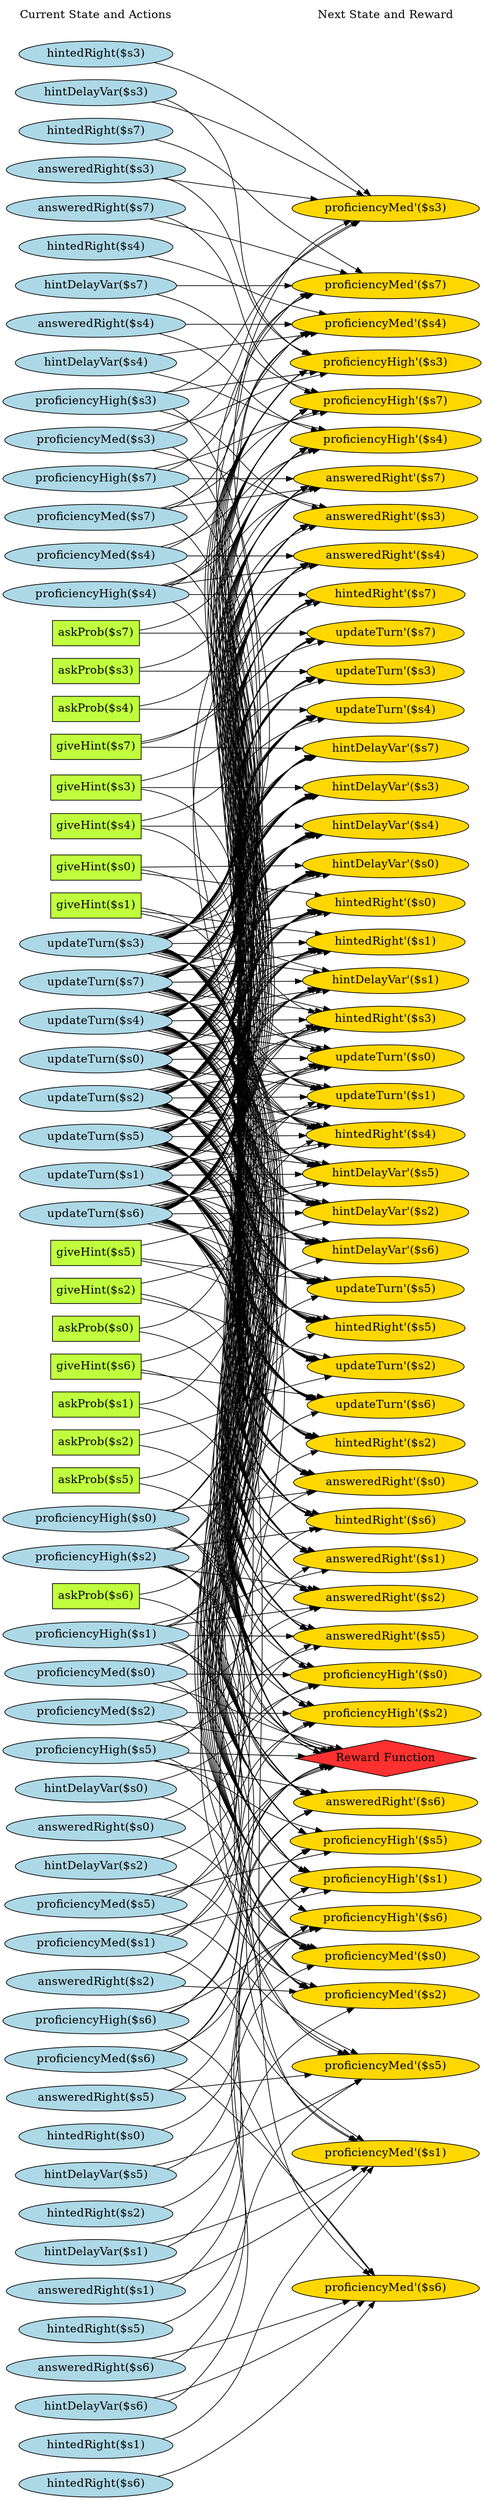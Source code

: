 digraph G {
	graph [bb="0,0,617.2,3554.4",
		fontname=Helvetica,
		fontsize=16,
		rankdir=LR,
		ranksep=2.00,
		ratio=auto,
		size=600
	];
	node [fontsize=16,
		label="\N"
	];
	{
		graph [rank=same];
		"giveHint($s6)"		 [color=black,
			fillcolor=olivedrab1,
			height=0.5,
			pos="109.6,1553.4",
			shape=box,
			style=filled,
			width=1.4722];
		"proficiencyMed($s7)"		 [color=black,
			fillcolor=lightblue,
			height=0.51069,
			pos="109.6,2822.4",
			shape=ellipse,
			style=filled,
			width=2.9856];
		"updateTurn($s2)"		 [color=black,
			fillcolor=lightblue,
			height=0.51069,
			pos="109.6,2043.4",
			shape=ellipse,
			style=filled,
			width=2.4356];
		"answeredRight($s5)"		 [color=black,
			fillcolor=lightblue,
			height=0.51069,
			pos="109.6,238.38",
			shape=ellipse,
			style=filled,
			width=2.8481];
		"askProb($s1)"		 [color=black,
			fillcolor=olivedrab1,
			height=0.5,
			pos="109.6,1661.4",
			shape=box,
			style=filled,
			width=1.4028];
		"hintDelayVar($s0)"		 [color=black,
			fillcolor=lightblue,
			height=0.51069,
			pos="109.6,733.38",
			shape=ellipse,
			style=filled,
			width=2.6713];
		"hintedRight($s6)"		 [color=black,
			fillcolor=lightblue,
			height=0.51069,
			pos="109.6,18.385",
			shape=ellipse,
			style=filled,
			width=2.4749];
		"proficiencyHigh($s5)"		 [color=black,
			fillcolor=lightblue,
			height=0.51069,
			pos="109.6,1008.4",
			shape=ellipse,
			style=filled,
			width=3.0445];
		"updateTurn($s3)"		 [color=black,
			fillcolor=lightblue,
			height=0.51069,
			pos="109.6,2208.4",
			shape=ellipse,
			style=filled,
			width=2.4356];
		"proficiencyMed($s0)"		 [color=black,
			fillcolor=lightblue,
			height=0.51069,
			pos="109.6,1118.4",
			shape=ellipse,
			style=filled,
			width=2.9856];
		"giveHint($s5)"		 [color=black,
			fillcolor=olivedrab1,
			height=0.5,
			pos="109.6,1607.4",
			shape=box,
			style=filled,
			width=1.4722];
		"answeredRight($s4)"		 [color=black,
			fillcolor=lightblue,
			height=0.51069,
			pos="109.6,3097.4",
			shape=ellipse,
			style=filled,
			width=2.8481];
		"askProb($s0)"		 [color=black,
			fillcolor=olivedrab1,
			height=0.5,
			pos="109.6,1715.4",
			shape=box,
			style=filled,
			width=1.4028];
		"hintedRight($s7)"		 [color=black,
			fillcolor=lightblue,
			height=0.51069,
			pos="109.6,3427.4",
			shape=ellipse,
			style=filled,
			width=2.4749];
		"hintDelayVar($s1)"		 [color=black,
			fillcolor=lightblue,
			height=0.51069,
			pos="109.6,678.38",
			shape=ellipse,
			style=filled,
			width=2.6713];
		"proficiencyHigh($s4)"		 [color=black,
			fillcolor=lightblue,
			height=0.51069,
			pos="109.6,2767.4",
			shape=ellipse,
			style=filled,
			width=3.0445];
		"giveHint($s0)"		 [color=black,
			fillcolor=olivedrab1,
			height=0.5,
			pos="109.6,2382.4",
			shape=box,
			style=filled,
			width=1.4722];
		"askProb($s4)"		 [color=black,
			fillcolor=olivedrab1,
			height=0.5,
			pos="109.6,2496.4",
			shape=box,
			style=filled,
			width=1.4028];
		"hintDelayVar($s7)"		 [color=black,
			fillcolor=lightblue,
			height=0.51069,
			pos="109.6,3152.4",
			shape=ellipse,
			style=filled,
			width=2.6713];
		"proficiencyMed($s5)"		 [color=black,
			fillcolor=lightblue,
			height=0.51069,
			pos="109.6,788.38",
			shape=ellipse,
			style=filled,
			width=2.9856];
		"Current State and Actions"		 [color=black,
			fillcolor=white,
			height=0.5,
			pos="109.6,3536.4",
			shape=plaintext,
			style=bold,
			width=2.5139];
		"updateTurn($s0)"		 [color=black,
			fillcolor=lightblue,
			height=0.51069,
			pos="109.6,1988.4",
			shape=ellipse,
			style=filled,
			width=2.4356];
		"answeredRight($s3)"		 [color=black,
			fillcolor=lightblue,
			height=0.51069,
			pos="109.6,3372.4",
			shape=ellipse,
			style=filled,
			width=2.8481];
		"proficiencyHigh($s3)"		 [color=black,
			fillcolor=lightblue,
			height=0.51069,
			pos="109.6,2987.4",
			shape=ellipse,
			style=filled,
			width=3.0445];
		"hintedRight($s4)"		 [color=black,
			fillcolor=lightblue,
			height=0.51069,
			pos="109.6,3262.4",
			shape=ellipse,
			style=filled,
			width=2.4749];
		"askProb($s3)"		 [color=black,
			fillcolor=olivedrab1,
			height=0.5,
			pos="109.6,2604.4",
			shape=box,
			style=filled,
			width=1.4028];
		"giveHint($s7)"		 [color=black,
			fillcolor=olivedrab1,
			height=0.5,
			pos="109.6,2550.4",
			shape=box,
			style=filled,
			width=1.4722];
		"updateTurn($s1)"		 [color=black,
			fillcolor=lightblue,
			height=0.51069,
			pos="109.6,1933.4",
			shape=ellipse,
			style=filled,
			width=2.4356];
		"proficiencyMed($s6)"		 [color=black,
			fillcolor=lightblue,
			height=0.51069,
			pos="109.6,623.38",
			shape=ellipse,
			style=filled,
			width=2.9856];
		"answeredRight($s2)"		 [color=black,
			fillcolor=lightblue,
			height=0.51069,
			pos="109.6,898.38",
			shape=ellipse,
			style=filled,
			width=2.8481];
		"askProb($s2)"		 [color=black,
			fillcolor=olivedrab1,
			height=0.5,
			pos="109.6,1499.4",
			shape=box,
			style=filled,
			width=1.4028];
		"proficiencyHigh($s2)"		 [color=black,
			fillcolor=lightblue,
			height=0.51069,
			pos="109.6,1336.4",
			shape=ellipse,
			style=filled,
			width=3.0445];
		"hintedRight($s5)"		 [color=black,
			fillcolor=lightblue,
			height=0.51069,
			pos="109.6,128.38",
			shape=ellipse,
			style=filled,
			width=2.4749];
		"updateTurn($s6)"		 [color=black,
			fillcolor=lightblue,
			height=0.51069,
			pos="109.6,1823.4",
			shape=ellipse,
			style=filled,
			width=2.4356];
		"askProb($s6)"		 [color=black,
			fillcolor=olivedrab1,
			height=0.5,
			pos="109.6,1227.4",
			shape=box,
			style=filled,
			width=1.4028];
		"proficiencyMed($s3)"		 [color=black,
			fillcolor=lightblue,
			height=0.51069,
			pos="109.6,2932.4",
			shape=ellipse,
			style=filled,
			width=2.9856];
		"giveHint($s2)"		 [color=black,
			fillcolor=olivedrab1,
			height=0.5,
			pos="109.6,2262.4",
			shape=box,
			style=filled,
			width=1.4722];
		"answeredRight($s1)"		 [color=black,
			fillcolor=lightblue,
			height=0.51069,
			pos="109.6,403.38",
			shape=ellipse,
			style=filled,
			width=2.8481];
		"hintedRight($s2)"		 [color=black,
			fillcolor=lightblue,
			height=0.51069,
			pos="109.6,513.38",
			shape=ellipse,
			style=filled,
			width=2.4749];
		"proficiencyHigh($s1)"		 [color=black,
			fillcolor=lightblue,
			height=0.51069,
			pos="109.6,1281.4",
			shape=ellipse,
			style=filled,
			width=3.0445];
		"hintDelayVar($s4)"		 [color=black,
			fillcolor=lightblue,
			height=0.51069,
			pos="109.6,3042.4",
			shape=ellipse,
			style=filled,
			width=2.6713];
		"updateTurn($s7)"		 [color=black,
			fillcolor=lightblue,
			height=0.51069,
			pos="109.6,2153.4",
			shape=ellipse,
			style=filled,
			width=2.4356];
		"askProb($s5)"		 [color=black,
			fillcolor=olivedrab1,
			height=0.5,
			pos="109.6,1445.4",
			shape=box,
			style=filled,
			width=1.4028];
		"hintDelayVar($s6)"		 [color=black,
			fillcolor=lightblue,
			height=0.51069,
			pos="109.6,183.38",
			shape=ellipse,
			style=filled,
			width=2.6713];
		"proficiencyMed($s4)"		 [color=black,
			fillcolor=lightblue,
			height=0.51069,
			pos="109.6,2712.4",
			shape=ellipse,
			style=filled,
			width=2.9856];
		"answeredRight($s0)"		 [color=black,
			fillcolor=lightblue,
			height=0.51069,
			pos="109.6,843.38",
			shape=ellipse,
			style=filled,
			width=2.8481];
		"giveHint($s1)"		 [color=black,
			fillcolor=olivedrab1,
			height=0.5,
			pos="109.6,2316.4",
			shape=box,
			style=filled,
			width=1.4722];
		"proficiencyHigh($s0)"		 [color=black,
			fillcolor=lightblue,
			height=0.51069,
			pos="109.6,1391.4",
			shape=ellipse,
			style=filled,
			width=3.0445];
		"hintDelayVar($s5)"		 [color=black,
			fillcolor=lightblue,
			height=0.51069,
			pos="109.6,348.38",
			shape=ellipse,
			style=filled,
			width=2.6713];
		"hintedRight($s3)"		 [color=black,
			fillcolor=lightblue,
			height=0.51069,
			pos="109.6,3482.4",
			shape=ellipse,
			style=filled,
			width=2.4749];
		"updateTurn($s4)"		 [color=black,
			fillcolor=lightblue,
			height=0.51069,
			pos="109.6,2098.4",
			shape=ellipse,
			style=filled,
			width=2.4356];
		"proficiencyMed($s1)"		 [color=black,
			fillcolor=lightblue,
			height=0.51069,
			pos="109.6,1063.4",
			shape=ellipse,
			style=filled,
			width=2.9856];
		"giveHint($s4)"		 [color=black,
			fillcolor=olivedrab1,
			height=0.5,
			pos="109.6,1769.4",
			shape=box,
			style=filled,
			width=1.4722];
		"hintedRight($s0)"		 [color=black,
			fillcolor=lightblue,
			height=0.51069,
			pos="109.6,458.38",
			shape=ellipse,
			style=filled,
			width=2.4749];
		"answeredRight($s7)"		 [color=black,
			fillcolor=lightblue,
			height=0.51069,
			pos="109.6,3207.4",
			shape=ellipse,
			style=filled,
			width=2.8481];
		"proficiencyHigh($s7)"		 [color=black,
			fillcolor=lightblue,
			height=0.51069,
			pos="109.6,2877.4",
			shape=ellipse,
			style=filled,
			width=3.0445];
		"hintDelayVar($s2)"		 [color=black,
			fillcolor=lightblue,
			height=0.51069,
			pos="109.6,953.38",
			shape=ellipse,
			style=filled,
			width=2.6713];
		"askProb($s7)"		 [color=black,
			fillcolor=olivedrab1,
			height=0.5,
			pos="109.6,2658.4",
			shape=box,
			style=filled,
			width=1.4028];
		"updateTurn($s5)"		 [color=black,
			fillcolor=lightblue,
			height=0.51069,
			pos="109.6,1878.4",
			shape=ellipse,
			style=filled,
			width=2.4356];
		"proficiencyMed($s2)"		 [color=black,
			fillcolor=lightblue,
			height=0.51069,
			pos="109.6,1173.4",
			shape=ellipse,
			style=filled,
			width=2.9856];
		"giveHint($s3)"		 [color=black,
			fillcolor=olivedrab1,
			height=0.5,
			pos="109.6,2442.4",
			shape=box,
			style=filled,
			width=1.4722];
		"hintedRight($s1)"		 [color=black,
			fillcolor=lightblue,
			height=0.51069,
			pos="109.6,293.38",
			shape=ellipse,
			style=filled,
			width=2.4749];
		"answeredRight($s6)"		 [color=black,
			fillcolor=lightblue,
			height=0.51069,
			pos="109.6,73.385",
			shape=ellipse,
			style=filled,
			width=2.8481];
		"proficiencyHigh($s6)"		 [color=black,
			fillcolor=lightblue,
			height=0.51069,
			pos="109.6,568.38",
			shape=ellipse,
			style=filled,
			width=3.0445];
		"hintDelayVar($s3)"		 [color=black,
			fillcolor=lightblue,
			height=0.51069,
			pos="109.6,3317.4",
			shape=ellipse,
			style=filled,
			width=2.6713];
	}
	{
		graph [rank=same];
		"proficiencyMed'($s3)"		 [color=black,
			fillcolor=gold1,
			height=0.51069,
			pos="490.2,3262.4",
			shape=ellipse,
			style=filled,
			width=3.0445];
		"hintedRight'($s0)"		 [color=black,
			fillcolor=gold1,
			height=0.51069,
			pos="490.2,2382.4",
			shape=ellipse,
			style=filled,
			width=2.5338];
		"proficiencyHigh'($s4)"		 [color=black,
			fillcolor=gold1,
			height=0.51069,
			pos="490.2,2932.4",
			shape=ellipse,
			style=filled,
			width=3.1034];
		"answeredRight'($s7)"		 [color=black,
			fillcolor=gold1,
			height=0.51069,
			pos="490.2,2877.4",
			shape=ellipse,
			style=filled,
			width=2.907];
		"hintDelayVar'($s1)"		 [color=black,
			fillcolor=gold1,
			height=0.51069,
			pos="490.2,2327.4",
			shape=ellipse,
			style=filled,
			width=2.7302];
		"Next State and Reward"		 [color=black,
			fillcolor=white,
			height=0.5,
			pos="490.2,3536.4",
			shape=plaintext,
			style=bold,
			width=2.25];
		"updateTurn'($s2)"		 [color=black,
			fillcolor=gold1,
			height=0.51069,
			pos="490.2,1942.4",
			shape=ellipse,
			style=filled,
			width=2.4945];
		"proficiencyMed'($s4)"		 [color=black,
			fillcolor=gold1,
			height=0.51069,
			pos="490.2,3097.4",
			shape=ellipse,
			style=filled,
			width=3.0445];
		"hintedRight'($s7)"		 [color=black,
			fillcolor=gold1,
			height=0.51069,
			pos="490.2,2767.4",
			shape=ellipse,
			style=filled,
			width=2.5338];
		"answeredRight'($s0)"		 [color=black,
			fillcolor=gold1,
			height=0.51069,
			pos="490.2,1447.4",
			shape=ellipse,
			style=filled,
			width=2.907];
		"proficiencyHigh'($s5)"		 [color=black,
			fillcolor=gold1,
			height=0.51069,
			pos="490.2,883.38",
			shape=ellipse,
			style=filled,
			width=3.1034];
		"hintDelayVar'($s2)"		 [color=black,
			fillcolor=gold1,
			height=0.51069,
			pos="490.2,2217.4",
			shape=ellipse,
			style=filled,
			width=2.7302];
		"updateTurn'($s3)"		 [color=black,
			fillcolor=gold1,
			height=0.51069,
			pos="490.2,2602.4",
			shape=ellipse,
			style=filled,
			width=2.4945];
		"hintedRight'($s2)"		 [color=black,
			fillcolor=gold1,
			height=0.51069,
			pos="490.2,1887.4",
			shape=ellipse,
			style=filled,
			width=2.5338];
		"proficiencyMed'($s5)"		 [color=black,
			fillcolor=gold1,
			height=0.51069,
			pos="490.2,477.38",
			shape=ellipse,
			style=filled,
			width=3.0445];
		"proficiencyHigh'($s2)"		 [color=black,
			fillcolor=gold1,
			height=0.51069,
			pos="490.2,1172.4",
			shape=ellipse,
			style=filled,
			width=3.1034];
		"answeredRight'($s5)"		 [color=black,
			fillcolor=gold1,
			height=0.51069,
			pos="490.2,1227.4",
			shape=ellipse,
			style=filled,
			width=2.907];
		"hintDelayVar'($s3)"		 [color=black,
			fillcolor=gold1,
			height=0.51069,
			pos="490.2,2492.4",
			shape=ellipse,
			style=filled,
			width=2.7302];
		"updateTurn'($s4)"		 [color=black,
			fillcolor=gold1,
			height=0.51069,
			pos="490.2,2162.4",
			shape=ellipse,
			style=filled,
			width=2.4945];
		"hintedRight'($s1)"		 [color=black,
			fillcolor=gold1,
			height=0.51069,
			pos="490.2,2272.4",
			shape=ellipse,
			style=filled,
			width=2.5338];
		"proficiencyMed'($s6)"		 [color=black,
			fillcolor=gold1,
			height=0.51069,
			pos="490.2,238.38",
			shape=ellipse,
			style=filled,
			width=3.0445];
		"proficiencyHigh'($s3)"		 [color=black,
			fillcolor=gold1,
			height=0.51069,
			pos="490.2,3042.4",
			shape=ellipse,
			style=filled,
			width=3.1034];
		"hintDelayVar'($s4)"		 [color=black,
			fillcolor=gold1,
			height=0.51069,
			pos="490.2,1832.4",
			shape=ellipse,
			style=filled,
			width=2.7302];
		"answeredRight'($s6)"		 [color=black,
			fillcolor=gold1,
			height=0.51069,
			pos="490.2,938.38",
			shape=ellipse,
			style=filled,
			width=2.907];
		"updateTurn'($s5)"		 [color=black,
			fillcolor=gold1,
			height=0.51069,
			pos="490.2,1667.4",
			shape=ellipse,
			style=filled,
			width=2.4945];
		"proficiencyMed'($s7)"		 [color=black,
			fillcolor=gold1,
			height=0.51069,
			pos="490.2,3152.4",
			shape=ellipse,
			style=filled,
			width=3.0445];
		"hintedRight'($s4)"		 [color=black,
			fillcolor=gold1,
			height=0.51069,
			pos="490.2,1612.4",
			shape=ellipse,
			style=filled,
			width=2.5338];
		"answeredRight'($s3)"		 [color=black,
			fillcolor=gold1,
			height=0.51069,
			pos="490.2,2822.4",
			shape=ellipse,
			style=filled,
			width=2.907];
		"hintDelayVar'($s5)"		 [color=black,
			fillcolor=gold1,
			height=0.51069,
			pos="490.2,1777.4",
			shape=ellipse,
			style=filled,
			width=2.7302];
		"Reward Function"		 [color=black,
			fillcolor=firebrick1,
			height=0.72222,
			pos="490.2,1055.4",
			shape=diamond,
			style=filled,
			width=3.5278];
		"updateTurn'($s6)"		 [color=black,
			fillcolor=gold1,
			height=0.51069,
			pos="490.2,1502.4",
			shape=ellipse,
			style=filled,
			width=2.4945];
		"hintedRight'($s3)"		 [color=black,
			fillcolor=gold1,
			height=0.51069,
			pos="490.2,2107.4",
			shape=ellipse,
			style=filled,
			width=2.5338];
		"proficiencyHigh'($s1)"		 [color=black,
			fillcolor=gold1,
			height=0.51069,
			pos="490.2,993.38",
			shape=ellipse,
			style=filled,
			width=3.1034];
		"answeredRight'($s4)"		 [color=black,
			fillcolor=gold1,
			height=0.51069,
			pos="490.2,2712.4",
			shape=ellipse,
			style=filled,
			width=2.907];
		"hintDelayVar'($s6)"		 [color=black,
			fillcolor=gold1,
			height=0.51069,
			pos="490.2,1722.4",
			shape=ellipse,
			style=filled,
			width=2.7302];
		"proficiencyHigh'($s0)"		 [color=black,
			fillcolor=gold1,
			height=0.51069,
			pos="490.2,1117.4",
			shape=ellipse,
			style=filled,
			width=3.1034];
		"updateTurn'($s7)"		 [color=black,
			fillcolor=gold1,
			height=0.51069,
			pos="490.2,2657.4",
			shape=ellipse,
			style=filled,
			width=2.4945];
		"proficiencyMed'($s1)"		 [color=black,
			fillcolor=gold1,
			height=0.51069,
			pos="490.2,663.38",
			shape=ellipse,
			style=filled,
			width=3.0445];
		"hintedRight'($s6)"		 [color=black,
			fillcolor=gold1,
			height=0.51069,
			pos="490.2,1337.4",
			shape=ellipse,
			style=filled,
			width=2.5338];
		"answeredRight'($s1)"		 [color=black,
			fillcolor=gold1,
			height=0.51069,
			pos="490.2,1392.4",
			shape=ellipse,
			style=filled,
			width=2.907];
		"proficiencyHigh'($s6)"		 [color=black,
			fillcolor=gold1,
			height=0.51069,
			pos="490.2,828.38",
			shape=ellipse,
			style=filled,
			width=3.1034];
		"hintDelayVar'($s7)"		 [color=black,
			fillcolor=gold1,
			height=0.51069,
			pos="490.2,2547.4",
			shape=ellipse,
			style=filled,
			width=2.7302];
		"proficiencyMed'($s0)"		 [color=black,
			fillcolor=gold1,
			height=0.51069,
			pos="490.2,718.38",
			shape=ellipse,
			style=filled,
			width=3.0445];
		"updateTurn'($s0)"		 [color=black,
			fillcolor=gold1,
			height=0.51069,
			pos="490.2,2052.4",
			shape=ellipse,
			style=filled,
			width=2.4945];
		"proficiencyMed'($s2)"		 [color=black,
			fillcolor=gold1,
			height=0.51069,
			pos="490.2,773.38",
			shape=ellipse,
			style=filled,
			width=3.0445];
		"hintedRight'($s5)"		 [color=black,
			fillcolor=gold1,
			height=0.51069,
			pos="490.2,1557.4",
			shape=ellipse,
			style=filled,
			width=2.5338];
		"hintDelayVar'($s0)"		 [color=black,
			fillcolor=gold1,
			height=0.51069,
			pos="490.2,2437.4",
			shape=ellipse,
			style=filled,
			width=2.7302];
		"answeredRight'($s2)"		 [color=black,
			fillcolor=gold1,
			height=0.51069,
			pos="490.2,1282.4",
			shape=ellipse,
			style=filled,
			width=2.907];
		"proficiencyHigh'($s7)"		 [color=black,
			fillcolor=gold1,
			height=0.51069,
			pos="490.2,2987.4",
			shape=ellipse,
			style=filled,
			width=3.1034];
		"updateTurn'($s1)"		 [color=black,
			fillcolor=gold1,
			height=0.51069,
			pos="490.2,1997.4",
			shape=ellipse,
			style=filled,
			width=2.4945];
	}
	"giveHint($s6)" -> "updateTurn'($s6)"	 [color=black,
		pos="e,414.72,1512.4 162.85,1546.3 225.23,1537.9 330.42,1523.8 404.48,1513.8",
		style=solid];
	"giveHint($s6)" -> "hintDelayVar'($s6)"	 [color=black,
		pos="e,412.4,1711.1 162.73,1561.6 181.18,1565.8 201.68,1571.8 219.2,1580.4 292.47,1616.4 289.5,1659.3 363.2,1694.4 375.5,1700.2 389.05,\
1704.9 402.58,1708.6",
		style=solid];
	"giveHint($s6)" -> "hintedRight'($s6)"	 [color=black,
		pos="e,411.39,1346.8 162.79,1546.9 181.54,1543 202.23,1536.6 219.2,1526.4 301.43,1476.8 280.37,1413.9 363.2,1365.4 374.95,1358.5 388.22,\
1353.3 401.62,1349.4",
		style=solid];
	"proficiencyMed($s7)" -> "answeredRight'($s7)"	 [color=black,
		pos="e,408.96,2865.7 192.29,2834.3 253.16,2843.1 336.26,2855.2 399.07,2864.3",
		style=solid];
	"proficiencyMed($s7)" -> "proficiencyMed'($s7)"	 [color=black,
		pos="e,398.2,3142.2 190.23,2834.6 200.65,2838.5 210.65,2843.6 219.2,2850.4 327.07,2935.8 253.92,3040.8 363.2,3124.4 370.87,3130.2 379.51,\
3134.9 388.6,3138.7",
		style=solid];
	"proficiencyMed($s7)" -> "Reward Function"	 [pos="e,404.31,1063.9 196.45,2811.5 205.11,2807.3 212.98,2801.7 219.2,2794.4 464.42,2504.1 120.7,1383 363.2,1090.4 371.63,1080.2 382.73,\
1072.9 394.86,1067.6"];
	"proficiencyMed($s7)" -> "proficiencyHigh'($s7)"	 [color=black,
		pos="e,408.19,2974.8 181,2836.2 194.03,2839.9 207.28,2844.6 219.2,2850.4 291.48,2885.3 290.35,2925.7 363.2,2959.4 374.28,2964.5 386.34,\
2968.7 398.47,2972.2",
		style=solid];
	"updateTurn($s2)" -> "hintedRight'($s0)"	 [color=black,
		pos="e,406.6,2374.9 183.86,2053.2 196.56,2057.3 208.95,2063.2 219.2,2071.4 329.27,2159.7 251.66,2267.9 363.2,2354.4 373.13,2362.1 384.74,\
2367.7 396.83,2371.9",
		style=solid];
	"updateTurn($s2)" -> "proficiencyHigh'($s4)"	 [color=black,
		pos="e,392.01,2923.4 188.26,2051.7 199.92,2056 210.82,2062.3 219.2,2071.4 473.88,2347.6 103.92,2632.5 363.2,2904.4 368.86,2910.3 375.47,\
2915.1 382.64,2919",
		style=solid];
	"updateTurn($s2)" -> "answeredRight'($s7)"	 [color=black,
		pos="e,395.24,2869.6 188.16,2051.7 199.84,2056.1 210.77,2062.3 219.2,2071.4 459.09,2328.5 119.02,2596.3 363.2,2849.4 369.72,2856.1 377.47,\
2861.4 385.88,2865.6",
		style=solid];
	"updateTurn($s2)" -> "hintDelayVar'($s1)"	 [color=black,
		pos="e,404.66,2318.3 182.41,2053.7 195.45,2057.8 208.35,2063.5 219.2,2071.4 316.05,2142 265.18,2230.4 363.2,2299.4 372.8,2306.1 383.73,\
2311.3 395.07,2315.2",
		style=solid];
	"updateTurn($s2)" -> "updateTurn'($s2)"	 [color=black,
		pos="e,426.14,1955.3 167.11,2029.4 183.92,2025.1 202.35,2020.2 219.2,2015.4 283.69,1997 298.42,1987.7 363.2,1970.4 380.22,1965.8 398.66,\
1961.5 416.04,1957.5",
		style=solid];
	"updateTurn($s2)" -> "hintedRight'($s7)"	 [color=black,
		pos="e,402.85,2761.8 187.66,2051.8 199.47,2056.2 210.57,2062.4 219.2,2071.4 429.62,2290.4 149.13,2523.9 363.2,2739.4 371.66,2747.9 382.08,\
2754.1 393.28,2758.5",
		style=solid];
	"updateTurn($s2)" -> "answeredRight'($s0)"	 [color=black,
		pos="e,396.51,1455.6 187.03,2034.7 198.97,2030.4 210.29,2024.2 219.2,2015.4 395.56,1840.5 183.92,1647.3 363.2,1475.4 370.17,1468.7 378.35,\
1463.5 387.15,1459.4",
		style=solid];
	"updateTurn($s2)" -> "proficiencyHigh'($s5)"	 [color=black,
		pos="e,391.36,892.14 188.85,2035.3 200.37,2030.9 211.08,2024.6 219.2,2015.4 547,1644.7 29.216,1276.5 363.2,911.38 368.68,905.4 375.13,\
900.54 382.16,896.62",
		style=solid];
	"updateTurn($s2)" -> "hintDelayVar'($s2)"	 [color=black,
		pos="e,411.98,2206.2 176.31,2055.4 190.88,2059.4 205.92,2064.6 219.2,2071.4 293,2108.8 288.79,2153.2 363.2,2189.4 375.37,2195.3 388.8,\
2200 402.22,2203.7",
		style=solid];
	"updateTurn($s2)" -> "updateTurn'($s3)"	 [color=black,
		pos="e,404.72,2596.6 186.89,2052.2 198.85,2056.5 210.21,2062.6 219.2,2071.4 385.79,2233.6 193.9,2415 363.2,2574.4 372.28,2582.9 383.36,\
2589.1 395.15,2593.5",
		style=solid];
	"updateTurn($s2)" -> "hintedRight'($s2)"	 [color=black,
		pos="e,417.03,1898.4 174.5,2030.9 189.52,2026.9 205.22,2021.8 219.2,2015.4 290.04,1982.9 291.83,1946.6 363.2,1915.4 377.01,1909.3 392.26,\
1904.5 407.24,1900.7",
		style=solid];
	"updateTurn($s2)" -> "proficiencyHigh'($s2)"	 [color=black,
		pos="e,392.04,1181.4 188.23,2035.1 199.89,2030.8 210.81,2024.5 219.2,2015.4 469.04,1745.4 108.86,1466.1 363.2,1200.4 368.87,1194.5 375.49,\
1189.7 382.67,1185.8",
		style=solid];
	"updateTurn($s2)" -> "answeredRight'($s5)"	 [color=black,
		pos="e,395.27,1235.2 188.13,2035 199.81,2030.7 210.75,2024.4 219.2,2015.4 454.26,1764.5 123.96,1502.3 363.2,1255.4 369.73,1248.6 377.49,\
1243.4 385.91,1239.2",
		style=solid];
	"updateTurn($s2)" -> "hintDelayVar'($s3)"	 [color=black,
		pos="e,400.78,2484.6 185.81,2052.6 198.03,2056.8 209.75,2062.8 219.2,2071.4 357.08,2196.3 223.24,2341.8 363.2,2464.4 371.4,2471.6 381.03,\
2477 391.25,2481.2",
		style=solid];
	"updateTurn($s2)" -> "updateTurn'($s4)"	 [color=black,
		pos="e,422.83,2150.2 169.73,2056.8 185.92,2061 203.37,2065.9 219.2,2071.4 285.24,2094.2 296.8,2112.7 363.2,2134.4 378.99,2139.5 396.2,\
2144.1 412.68,2147.9",
		style=solid];
	"updateTurn($s2)" -> "hintedRight'($s1)"	 [color=black,
		pos="e,410.83,2263.3 180.19,2054.4 193.78,2058.5 207.44,2063.9 219.2,2071.4 303.72,2124.9 277.79,2192.3 363.2,2244.4 374.75,2251.4 387.85,\
2256.7 401.14,2260.7",
		style=solid];
	"updateTurn($s2)" -> "proficiencyHigh'($s3)"	 [color=black,
		pos="e,391.85,3033.6 188.41,2051.5 200.05,2055.9 210.91,2062.2 219.2,2071.4 503.51,2385.9 73.642,2704.7 363.2,3014.4 368.8,3020.4 375.37,\
3025.2 382.51,3029.1",
		style=solid];
	"updateTurn($s2)" -> "hintDelayVar'($s4)"	 [color=black,
		pos="e,408.53,1842.7 179.03,2032.1 192.91,2028.1 206.99,2022.7 219.2,2015.4 299.99,1967.3 281.62,1907.1 363.2,1860.4 374.1,1854.1 386.25,\
1849.3 398.6,1845.5",
		style=solid];
	"updateTurn($s2)" -> "answeredRight'($s6)"	 [color=black,
		pos="e,394.53,945.93 188.53,2035.4 200.16,2031 210.98,2024.6 219.2,2015.4 532.13,1663.9 44.404,1312.5 363.2,966.38 369.5,959.55 377.07,\
954.19 385.33,950.01",
		style=solid];
	"updateTurn($s2)" -> "updateTurn'($s5)"	 [color=black,
		pos="e,406.56,1674.3 184.75,2033.8 197.21,2029.6 209.3,2023.7 219.2,2015.4 338.47,1914.9 242.26,1793.9 363.2,1695.4 373.01,1687.4 384.61,\
1681.6 396.74,1677.4",
		style=solid];
	"updateTurn($s2)" -> "hintedRight'($s4)"	 [color=black,
		pos="e,405.13,1619 185.42,2034.1 197.75,2029.9 209.61,2023.9 219.2,2015.4 352.45,1896.6 227.98,1756.9 363.2,1640.4 372.58,1632.3 383.77,\
1626.4 395.57,1622.1",
		style=solid];
	"updateTurn($s2)" -> "answeredRight'($s3)"	 [color=black,
		pos="e,395.35,2814.5 187.78,2051.7 199.57,2056.1 210.64,2062.3 219.2,2071.4 444.34,2309.4 134.09,2560.2 363.2,2794.4 369.76,2801.1 377.55,\
2806.4 385.98,2810.5",
		style=solid];
	"updateTurn($s2)" -> "hintDelayVar'($s5)"	 [color=black,
		pos="e,405.25,1786.8 181.89,2032.8 195.05,2028.8 208.12,2023.1 219.2,2015.4 311.89,1950.5 269.43,1868.7 363.2,1805.4 372.99,1798.8 384.1,\
1793.7 395.56,1789.8",
		style=solid];
	"updateTurn($s2)" -> "updateTurn'($s6)"	 [color=black,
		pos="e,404.81,1508.2 186.54,2034.6 198.61,2030.3 210.09,2024.2 219.2,2015.4 381.06,1859.3 198.74,1683.7 363.2,1530.4 372.32,1521.9 383.43,\
1515.8 395.22,1511.4",
		style=solid];
	"updateTurn($s2)" -> "hintedRight'($s3)"	 [color=black,
		pos="e,419.86,2095.7 178.29,2054.8 243.26,2065.8 341.38,2082.4 409.97,2094",
		style=solid];
	"updateTurn($s2)" -> "proficiencyHigh'($s1)"	 [color=black,
		pos="e,390.58,1001.8 188.47,2035.3 200.11,2031 210.95,2024.6 219.2,2015.4 517.55,1682.7 58.067,1346.8 363.2,1020.4 368.45,1014.8 374.57,\
1010.2 381.22,1006.4",
		style=solid];
	"updateTurn($s2)" -> "answeredRight'($s4)"	 [color=black,
		pos="e,395.95,2704.3 187.53,2052 199.34,2056.3 210.49,2062.5 219.2,2071.4 414.95,2271.4 164.12,2487.7 363.2,2684.4 370.01,2691.1 378.04,\
2696.4 386.71,2700.5",
		style=solid];
	"updateTurn($s2)" -> "hintDelayVar'($s6)"	 [color=black,
		pos="e,403.2,1731.1 183.4,2033.4 196.21,2029.3 208.77,2023.5 219.2,2015.4 324.88,1932.9 256.16,1831.1 363.2,1750.4 372.27,1743.6 382.68,\
1738.3 393.55,1734.3",
		style=solid];
	"updateTurn($s2)" -> "proficiencyHigh'($s0)"	 [color=black,
		pos="e,391.95,1126.3 188.31,2035.2 199.97,2030.8 210.85,2024.5 219.2,2015.4 483.84,1726.3 93.742,1430 363.2,1145.4 368.84,1139.4 375.43,\
1134.6 382.6,1130.7",
		style=solid];
	"updateTurn($s2)" -> "updateTurn'($s7)"	 [color=black,
		pos="e,404.5,2651.9 187.09,2052 199.02,2056.3 210.32,2062.5 219.2,2071.4 400.33,2252.5 179.05,2451.4 363.2,2629.4 372.17,2638 383.18,\
2644.3 394.94,2648.7",
		style=solid];
	"updateTurn($s2)" -> "hintedRight'($s6)"	 [color=black,
		pos="e,402.9,1343 187.62,2034.9 199.43,2030.6 210.54,2024.3 219.2,2015.4 424.81,1802.6 154.04,1574.7 363.2,1365.4 371.68,1356.9 382.12,\
1350.7 393.33,1346.3",
		style=solid];
	"updateTurn($s2)" -> "answeredRight'($s1)"	 [color=black,
		pos="e,396,1400.5 187.48,2034.7 199.3,2030.5 210.46,2024.3 219.2,2015.4 410.16,1821.6 169.02,1611 363.2,1420.4 370.03,1413.7 378.08,1408.4 \
386.76,1404.4",
		style=solid];
	"updateTurn($s2)" -> "proficiencyHigh'($s6)"	 [color=black,
		pos="e,391.31,837.09 188.9,2035.3 200.42,2031 211.11,2024.6 219.2,2015.4 561.88,1625.5 14.017,1240.4 363.2,856.38 368.66,850.38 375.1,\
845.52 382.12,841.59",
		style=solid];
	"updateTurn($s2)" -> "hintDelayVar'($s7)"	 [color=black,
		pos="e,400.13,2539.9 186.38,2052.4 198.46,2056.6 210,2062.7 219.2,2071.4 371.36,2214.9 208.65,2378.5 363.2,2519.4 371.19,2526.7 380.64,\
2532.2 390.72,2536.4",
		style=solid];
	"updateTurn($s2)" -> "updateTurn'($s0)"	 [color=black,
		pos="e,400.89,2050.3 196.99,2045.4 254.65,2046.8 330.62,2048.6 390.64,2050",
		style=solid];
	"updateTurn($s2)" -> "proficiencyMed'($s2)"	 [color=black,
		pos="e,392.19,781.66 188.94,2035.4 200.45,2031 211.13,2024.6 219.2,2015.4 576.76,1606.3 -1.1911,1204.4 363.2,801.38 368.8,795.19 375.44,\
790.21 382.7,786.21",
		style=solid];
	"updateTurn($s2)" -> "hintedRight'($s5)"	 [color=black,
		pos="e,404.45,1563.7 186.29,2034.3 198.38,2030.1 209.94,2024 219.2,2015.4 366.67,1878 213.44,1720.3 363.2,1585.4 372.24,1577.2 383.12,\
1571.3 394.64,1567",
		style=solid];
	"updateTurn($s2)" -> "hintDelayVar'($s0)"	 [color=black,
		pos="e,401.83,2429.3 184.89,2052.8 197.34,2057 209.39,2062.9 219.2,2071.4 343.01,2177.8 237.62,2305 363.2,2409.4 371.71,2416.5 381.63,\
2421.8 392.09,2425.9",
		style=solid];
	"updateTurn($s2)" -> "answeredRight'($s2)"	 [color=black,
		pos="e,395.39,1290.3 187.75,2035 199.54,2030.7 210.62,2024.4 219.2,2015.4 439.52,1783.6 139.02,1538.5 363.2,1310.4 369.78,1303.7 377.57,\
1298.4 386.01,1294.3",
		style=solid];
	"updateTurn($s2)" -> "proficiencyHigh'($s7)"	 [color=black,
		pos="e,391.92,2978.5 188.34,2051.6 199.99,2055.9 210.87,2062.3 219.2,2071.4 488.68,2366.7 88.789,2668.6 363.2,2959.4 368.83,2965.3 375.41,\
2970.2 382.57,2974.1",
		style=solid];
	"updateTurn($s2)" -> "updateTurn'($s1)"	 [color=black,
		pos="e,412.47,2006.7 185.85,2034.2 248.18,2026.7 336.81,2015.9 402.19,2008",
		style=solid];
	"answeredRight($s5)" -> "proficiencyHigh'($s5)"	 [color=black,
		pos="e,393.18,874.16 192.95,249.2 202.71,253.33 211.82,258.9 219.2,266.38 408.56,458.13 170.65,666.85 363.2,855.38 369.3,861.36 376.38,\
866.17 384,870.04",
		style=solid];
	"answeredRight($s5)" -> "proficiencyMed'($s5)"	 [color=black,
		pos="e,471.42,459.06 180.21,251.79 193.51,255.61 207.06,260.4 219.2,266.38 320.09,316.1 419.23,407.47 464.17,451.85",
		style=solid];
	"askProb($s1)" -> "answeredRight'($s1)"	 [color=black,
		pos="e,402.56,1402.5 160.29,1656.8 180,1653.1 202.02,1646.4 219.2,1634.4 313.1,1568.6 268.5,1485 363.2,1420.4 372.2,1414.2 382.33,1409.4 \
392.83,1405.7",
		style=solid];
	"askProb($s1)" -> "updateTurn'($s1)"	 [color=black,
		pos="e,407.61,1990.2 160.22,1664.8 180.26,1668.3 202.53,1675.2 219.2,1688.4 329.16,1775.6 252.17,1883.6 363.2,1969.4 373.45,1977.3 385.48,\
1983.1 397.98,1987.3",
		style=solid];
	"hintDelayVar($s0)" -> "proficiencyHigh'($s0)"	 [color=black,
		pos="e,394.82,1107.6 188.18,744.07 199.44,748.16 210.23,753.75 219.2,761.38 340.74,864.85 239.56,989.44 363.2,1090.4 369.87,1095.8 377.37,\
1100.2 385.31,1103.8",
		style=solid];
	"hintDelayVar($s0)" -> "proficiencyMed'($s0)"	 [color=black,
		pos="e,383.33,722.58 204.19,729.68 255.31,727.65 319.07,725.13 373.32,722.98",
		style=solid];
	"hintedRight($s6)" -> "proficiencyMed'($s6)"	 [color=black,
		pos="e,469.16,220.1 175.13,30.883 189.97,34.881 205.43,39.981 219.2,46.385 316.33,91.547 415.03,172.61 461.61,213.44",
		style=solid];
	"proficiencyHigh($s5)" -> "proficiencyHigh'($s5)"	 [color=black,
		pos="e,414.79,896.97 176.13,993.69 190.48,989.86 205.48,985.39 219.2,980.38 285.88,956.08 296.13,934.57 363.2,911.38 376.41,906.82 390.66,\
902.82 404.66,899.37",
		style=solid];
	"proficiencyHigh($s5)" -> "proficiencyMed'($s5)"	 [color=black,
		pos="e,471.87,495.72 192.45,996.23 202.17,992.29 211.4,987.14 219.2,980.38 344.54,871.93 278.95,779.11 363.2,636.38 393.12,585.71 437.65,\
533.46 464.98,503.27",
		style=solid];
	"proficiencyHigh($s5)" -> "answeredRight'($s5)"	 [color=black,
		pos="e,405.39,1216.5 186.02,1021.6 197.61,1025.3 209.08,1030.2 219.2,1036.4 301.62,1086.9 279.94,1150.3 363.2,1199.4 373.23,1205.3 384.38,\
1210 395.78,1213.6",
		style=solid];
	"proficiencyHigh($s5)" -> "answeredRight'($s6)"	 [color=black,
		pos="e,417.57,951.63 184.05,994.81 248.17,982.95 341.11,965.77 407.55,953.48",
		style=solid];
	"proficiencyHigh($s5)" -> "Reward Function"	 [pos="e,410.56,1045.6 198.41,1019.3 259.14,1026.8 339.66,1036.8 400.57,1044.4"];
	"proficiencyHigh($s5)" -> "hintedRight'($s6)"	 [color=black,
		pos="e,406.72,1329.8 190.78,1020.8 201,1024.7 210.8,1029.7 219.2,1036.4 326.82,1121.4 254.17,1226.1 363.2,1309.4 373.18,1317 384.83,1322.6 \
396.93,1326.8",
		style=solid];
	"updateTurn($s3)" -> "proficiencyMed'($s3)"	 [color=black,
		pos="e,446.61,3245.4 189.47,2216.2 200.7,2220.4 211.15,2226.6 219.2,2235.4 505.14,2549 134.23,2822 363.2,3179.4 380.77,3206.8 411,3227.2 \
437.44,3240.9",
		style=solid];
	"updateTurn($s3)" -> "hintedRight'($s0)"	 [color=black,
		pos="e,414.93,2372 177.48,2220 191.68,2223.9 206.28,2228.9 219.2,2235.4 293.33,2272.8 288.61,2317.9 363.2,2354.4 376.21,2360.7 390.67,\
2365.7 405.03,2369.5",
		style=solid];
	"updateTurn($s3)" -> "proficiencyHigh'($s4)"	 [color=black,
		pos="e,392.64,2923.3 188.74,2216.5 200.13,2220.7 210.82,2226.7 219.2,2235.4 430.83,2453.8 148.86,2688.6 363.2,2904.4 369.03,2910.3 375.8,\
2915 383.12,2918.9",
		style=solid];
	"updateTurn($s3)" -> "answeredRight'($s7)"	 [color=black,
		pos="e,395.95,2869.3 188.33,2216.5 199.84,2220.7 210.67,2226.7 219.2,2235.4 416.08,2434.9 163.85,2652.3 363.2,2849.4 370,2856.1 378.04,\
2861.4 386.71,2865.5",
		style=solid];
	"updateTurn($s3)" -> "hintDelayVar'($s1)"	 [color=black,
		pos="e,419.54,2314.5 171.46,2221.5 187.18,2225.5 203.95,2230.1 219.2,2235.4 285.44,2258.1 296.69,2277.5 363.2,2299.4 377.96,2304.2 393.96,\
2308.5 409.45,2312.2",
		style=solid];
	"updateTurn($s3)" -> "updateTurn'($s2)"	 [color=black,
		pos="e,409.54,1950.6 181.89,2197.8 195.05,2193.8 208.12,2188.1 219.2,2180.4 311.89,2115.5 269.43,2033.7 363.2,1970.4 374.15,1963 386.74,\
1957.5 399.64,1953.5",
		style=solid];
	"updateTurn($s3)" -> "hintedRight'($s7)"	 [color=black,
		pos="e,403.74,2761.4 187.7,2216.8 199.35,2220.9 210.4,2226.9 219.2,2235.4 386.76,2397.2 193.64,2579.6 363.2,2739.4 372,2747.7 382.67,\
2753.7 394.05,2758.1",
		style=solid];
	"updateTurn($s3)" -> "answeredRight'($s0)"	 [color=black,
		pos="e,395.39,1455.3 187.75,2200 199.54,2195.7 210.62,2189.4 219.2,2180.4 439.52,1948.6 139.02,1703.5 363.2,1475.4 369.78,1468.7 377.57,\
1463.4 386.01,1459.3",
		style=solid];
	"updateTurn($s3)" -> "proficiencyHigh'($s5)"	 [color=black,
		pos="e,391.22,892.02 188.98,2200.4 200.49,2196 211.15,2189.6 219.2,2180.4 591.66,1752.1 -16.407,1333.4 363.2,911.38 368.63,905.35 375.04,\
900.47 382.05,896.52",
		style=solid];
	"updateTurn($s3)" -> "hintDelayVar'($s2)"	 [color=black,
		pos="e,392.53,2215.1 196.99,2210.4 252.07,2211.7 323.86,2213.5 382.5,2214.8",
		style=solid];
	"updateTurn($s3)" -> "updateTurn'($s3)"	 [color=black,
		pos="e,406.39,2595.7 185.99,2217.5 198.05,2221.5 209.67,2227.3 219.2,2235.4 343.73,2341.6 237.36,2469.7 363.2,2574.4 372.92,2582.5 384.48,\
2588.4 396.59,2592.6",
		style=solid];
	"updateTurn($s3)" -> "hintedRight'($s2)"	 [color=black,
		pos="e,407.14,1895 183.4,2198.4 196.21,2194.3 208.77,2188.5 219.2,2180.4 324.88,2097.9 256.16,1996.1 363.2,1915.4 373.3,1907.8 385.06,\
1902.2 397.27,1898",
		style=solid];
	"updateTurn($s3)" -> "proficiencyHigh'($s2)"	 [color=black,
		pos="e,391.8,1181.1 188.45,2200.3 200.09,2195.9 210.94,2189.6 219.2,2180.4 513.5,1853 63.442,1522.8 363.2,1200.4 368.78,1194.4 375.34,\
1189.5 382.48,1185.6",
		style=solid];
	"updateTurn($s3)" -> "answeredRight'($s5)"	 [color=black,
		pos="e,394.68,1235.1 188.39,2200.2 200.03,2195.9 210.9,2189.5 219.2,2180.4 498.66,1872.1 78.601,1558.9 363.2,1255.4 369.56,1248.6 377.17,\
1243.3 385.46,1239.1",
		style=solid];
	"updateTurn($s3)" -> "hintDelayVar'($s3)"	 [color=black,
		pos="e,404.64,2483.3 183.54,2218.3 196.19,2222.3 208.66,2227.8 219.2,2235.4 316.59,2305.9 264.94,2395.1 363.2,2464.4 372.79,2471.1 383.72,\
2476.3 395.05,2480.2",
		style=solid];
	"updateTurn($s3)" -> "updateTurn'($s4)"	 [color=black,
		pos="e,412.47,2171.7 185.85,2199.2 248.18,2191.7 336.81,2180.9 402.19,2173",
		style=solid];
	"updateTurn($s3)" -> "hintedRight'($s1)"	 [color=black,
		pos="e,419.86,2260.7 178.29,2219.8 243.26,2230.8 341.38,2247.4 409.97,2259",
		style=solid];
	"updateTurn($s3)" -> "proficiencyHigh'($s3)"	 [color=black,
		pos="e,392.41,3033.5 188.96,2216.3 200.32,2220.5 210.95,2226.6 219.2,2235.4 460.47,2491.8 118.75,2761 363.2,3014.4 368.95,3020.3 375.65,\
3025.2 382.93,3029",
		style=solid];
	"updateTurn($s3)" -> "hintDelayVar'($s4)"	 [color=black,
		pos="e,401.98,1840.6 184.75,2198.8 197.21,2194.6 209.3,2188.7 219.2,2180.4 338.47,2079.9 242.26,1958.9 363.2,1860.4 371.78,1853.4 381.74,\
1848.1 392.23,1844",
		style=solid];
	"updateTurn($s3)" -> "answeredRight'($s6)"	 [color=black,
		pos="e,394.38,945.78 188.94,2200.4 200.45,2196 211.13,2189.6 219.2,2180.4 576.76,1771.3 -1.1911,1369.4 363.2,966.38 369.44,959.49 376.96,\
954.09 385.19,949.89",
		style=solid];
	"updateTurn($s3)" -> "updateTurn'($s5)"	 [color=black,
		pos="e,404.81,1673.2 186.54,2199.6 198.61,2195.3 210.09,2189.2 219.2,2180.4 381.06,2024.3 198.74,1848.7 363.2,1695.4 372.32,1686.9 383.43,\
1680.8 395.22,1676.4",
		style=solid];
	"updateTurn($s3)" -> "hintedRight'($s4)"	 [color=black,
		pos="e,403.59,1618.2 187.03,2199.7 198.97,2195.4 210.29,2189.2 219.2,2180.4 395.56,2005.5 183.92,1812.3 363.2,1640.4 371.92,1632 382.56,\
1625.9 393.91,1621.6",
		style=solid];
	"updateTurn($s3)" -> "answeredRight'($s3)"	 [color=black,
		pos="e,396.12,2814.1 188.17,2216.7 199.7,2220.9 210.58,2226.8 219.2,2235.4 401.38,2416 178.78,2616 363.2,2794.4 370.08,2801 378.16,2806.2 \
386.86,2810.3",
		style=solid];
	"updateTurn($s3)" -> "hintDelayVar'($s5)"	 [color=black,
		pos="e,401.22,1785.2 185.42,2199.1 197.75,2194.9 209.61,2188.9 219.2,2180.4 352.45,2061.6 227.98,1921.9 363.2,1805.4 371.52,1798.2 381.27,\
1792.8 391.6,1788.6",
		style=solid];
	"updateTurn($s3)" -> "updateTurn'($s6)"	 [color=black,
		pos="e,403.87,1507.7 187.62,2199.9 199.43,2195.6 210.54,2189.3 219.2,2180.4 424.81,1967.6 154.04,1739.7 363.2,1530.4 371.87,1521.7 382.58,\
1515.5 394.07,1511",
		style=solid];
	"updateTurn($s3)" -> "hintedRight'($s3)"	 [color=black,
		pos="e,425.5,2120.4 167.11,2194.4 183.92,2190.1 202.35,2185.2 219.2,2180.4 283.69,2162 298.42,2152.7 363.2,2135.4 380.04,2130.9 398.26,\
2126.5 415.49,2122.7",
		style=solid];
	"updateTurn($s3)" -> "proficiencyHigh'($s1)"	 [color=black,
		pos="e,390.42,1001.7 188.9,2200.3 200.42,2196 211.11,2189.6 219.2,2180.4 562.15,1790.2 12.287,1403.5 363.2,1020.4 368.4,1014.7 374.47,\
1010.1 381.09,1006.3",
		style=solid];
	"updateTurn($s3)" -> "answeredRight'($s4)"	 [color=black,
		pos="e,397.23,2703.9 187.47,2217 199.15,2221.1 210.26,2227 219.2,2235.4 372.25,2378.5 208.38,2543.1 363.2,2684.4 370.39,2690.9 378.76,\
2696.1 387.72,2700.1",
		style=solid];
	"updateTurn($s3)" -> "hintDelayVar'($s6)"	 [color=black,
		pos="e,400.23,1730 186.29,2199.3 198.38,2195.1 209.94,2189 219.2,2180.4 366.67,2043 213.44,1885.3 363.2,1750.4 371.23,1743.2 380.71,1737.6 \
390.81,1733.5",
		style=solid];
	"updateTurn($s3)" -> "proficiencyHigh'($s0)"	 [color=black,
		pos="e,391.74,1126.1 188.51,2200.4 200.14,2196 210.97,2189.6 219.2,2180.4 528.35,1833.8 48.269,1486.7 363.2,1145.4 368.76,1139.4 375.3,\
1134.5 382.43,1130.6",
		style=solid];
	"updateTurn($s3)" -> "updateTurn'($s7)"	 [color=black,
		pos="e,405.65,2651.1 186.91,2217.2 198.72,2221.3 210.03,2227.1 219.2,2235.4 357.88,2360 222.98,2506.5 363.2,2629.4 372.65,2637.7 383.99,\
2643.7 395.95,2648",
		style=solid];
	"updateTurn($s3)" -> "hintedRight'($s6)"	 [color=black,
		pos="e,402.52,1342.6 188.23,2200.1 199.89,2195.8 210.81,2189.5 219.2,2180.4 469.04,1910.4 108.86,1631.1 363.2,1365.4 371.5,1356.7 381.83,\
1350.5 392.98,1346",
		style=solid];
	"updateTurn($s3)" -> "answeredRight'($s1)"	 [color=black,
		pos="e,395.27,1400.2 188.13,2200 199.81,2195.7 210.75,2189.4 219.2,2180.4 454.26,1929.5 123.96,1667.3 363.2,1420.4 369.73,1413.6 377.49,\
1408.4 385.91,1404.2",
		style=solid];
	"updateTurn($s3)" -> "proficiencyHigh'($s6)"	 [color=black,
		pos="e,391.19,836.98 189.02,2200.5 200.52,2196.1 211.18,2189.7 219.2,2180.4 606.56,1732.8 -31.629,1297.4 363.2,856.38 368.62,850.34 375.02,\
845.44 382.02,841.49",
		style=solid];
	"updateTurn($s3)" -> "hintDelayVar'($s7)"	 [color=black,
		pos="e,402.99,2538.9 184.98,2217.8 197.28,2221.8 209.25,2227.5 219.2,2235.4 329.9,2323.6 251.41,2432.6 363.2,2519.4 372.17,2526.3 382.52,\
2531.6 393.36,2535.7",
		style=solid];
	"updateTurn($s3)" -> "updateTurn'($s0)"	 [color=black,
		pos="e,417.69,2063.2 174.5,2195.9 189.52,2191.9 205.22,2186.8 219.2,2180.4 290.04,2147.9 291.83,2111.6 363.2,2080.4 377.18,2074.3 392.63,\
2069.4 407.79,2065.6",
		style=solid];
	"updateTurn($s3)" -> "hintedRight'($s5)"	 [color=black,
		pos="e,403.39,1563 187.48,2199.7 199.3,2195.5 210.46,2189.3 219.2,2180.4 410.16,1986.6 169.02,1776 363.2,1585.4 371.82,1576.9 382.4,1570.8 \
393.73,1566.4",
		style=solid];
	"updateTurn($s3)" -> "hintDelayVar'($s0)"	 [color=black,
		pos="e,407.17,2427.4 181.34,2219 194.55,2222.9 207.77,2228.2 219.2,2235.4 304.17,2288.8 277.58,2357 363.2,2409.4 373.69,2415.8 385.46,\
2420.7 397.49,2424.6",
		style=solid];
	"updateTurn($s3)" -> "answeredRight'($s2)"	 [color=black,
		pos="e,394.77,1290.1 188.31,2200.2 199.97,2195.8 210.85,2189.5 219.2,2180.4 483.84,1891.3 93.742,1595 363.2,1310.4 369.6,1303.6 377.23,\
1298.3 385.52,1294.2",
		style=solid];
	"updateTurn($s3)" -> "proficiencyHigh'($s7)"	 [color=black,
		pos="e,392.52,2978.4 188.86,2216.4 200.23,2220.6 210.89,2226.7 219.2,2235.4 445.64,2472.8 133.82,2724.8 363.2,2959.4 368.99,2965.3 375.72,\
2970.1 383.01,2974",
		style=solid];
	"updateTurn($s3)" -> "updateTurn'($s1)"	 [color=black,
		pos="e,412.5,2006.7 179.03,2197.1 192.91,2193.1 206.99,2187.7 219.2,2180.4 299.99,2132.3 281.62,2072.1 363.2,2025.4 375.25,2018.5 388.85,\
2013.3 402.54,2009.4",
		style=solid];
	"proficiencyMed($s0)" -> "answeredRight'($s0)"	 [color=black,
		pos="e,400.17,1437.8 190.22,1130.6 200.64,1134.5 210.65,1139.6 219.2,1146.4 326.82,1231.4 254.17,1336.1 363.2,1419.4 371.44,1425.7 380.81,\
1430.6 390.63,1434.5",
		style=solid];
	"proficiencyMed($s0)" -> "Reward Function"	 [pos="e,419.4,1067 187.22,1105.6 251.85,1094.9 344.05,1079.5 409.53,1068.6"];
	"proficiencyMed($s0)" -> "proficiencyHigh'($s0)"	 [color=black,
		pos="e,378.26,1117.7 217.07,1118.1 264.03,1118 319.47,1117.8 368.01,1117.7",
		style=solid];
	"proficiencyMed($s0)" -> "proficiencyMed'($s0)"	 [color=black,
		pos="e,396.6,728.1 191.89,1106.4 201.82,1102.5 211.25,1097.3 219.2,1090.4 344.54,981.93 236.06,852.72 363.2,746.38 370.34,740.42 378.47,\
735.65 387.08,731.85",
		style=solid];
	"giveHint($s5)" -> "updateTurn'($s5)"	 [color=black,
		pos="e,418.49,1656.2 162.85,1615.7 226.3,1625.7 334.02,1642.8 408.25,1654.6",
		style=solid];
	"giveHint($s5)" -> "hintDelayVar'($s5)"	 [color=black,
		pos="e,412.38,1766.1 162.75,1615.6 181.2,1619.7 201.7,1625.7 219.2,1634.4 292.64,1670.7 289.32,1714 363.2,1749.4 375.48,1755.3 389.03,\
1759.9 402.55,1763.6",
		style=solid];
	"giveHint($s5)" -> "hintedRight'($s5)"	 [color=black,
		pos="e,413.33,1567.4 162.85,1600.5 224.84,1592.3 329.11,1578.5 403.1,1568.8",
		style=solid];
	"answeredRight($s4)" -> "proficiencyHigh'($s4)"	 [color=black,
		pos="e,408.19,2945 179.85,3083.9 193.25,3080.1 206.93,3075.3 219.2,3069.4 291.48,3034.5 290.35,2994.1 363.2,2960.4 374.28,2955.3 386.34,\
2951.1 398.47,2947.6",
		style=solid];
	"answeredRight($s4)" -> "proficiencyMed'($s4)"	 [color=black,
		pos="e,380.43,3097.4 212.56,3097.4 261.22,3097.4 319.75,3097.4 370.41,3097.4",
		style=solid];
	"askProb($s0)" -> "answeredRight'($s0)"	 [color=black,
		pos="e,402.57,1457.5 160.28,1710.8 179.99,1707.1 202,1700.4 219.2,1688.4 312.86,1622.9 268.73,1539.7 363.2,1475.4 372.21,1469.3 382.34,\
1464.4 392.84,1460.7",
		style=solid];
	"askProb($s0)" -> "updateTurn'($s0)"	 [color=black,
		pos="e,407.27,2045.1 160.23,1718.8 180.27,1722.3 202.54,1729.2 219.2,1742.4 329.41,1829.9 251.91,1938.2 363.2,2024.4 373.27,2032.2 385.08,\
2037.9 397.35,2042.1",
		style=solid];
	"hintedRight($s7)" -> "proficiencyMed'($s7)"	 [color=black,
		pos="e,457.53,3170 180.04,3416.1 193.64,3412.1 207.34,3406.7 219.2,3399.4 301.83,3348.6 290.05,3299.1 363.2,3235.4 389.71,3212.3 423.05,\
3190.6 448.77,3175.2",
		style=solid];
	"hintDelayVar($s1)" -> "proficiencyHigh'($s1)"	 [color=black,
		pos="e,398.04,982.89 186.44,689.44 198.17,693.47 209.57,698.94 219.2,706.38 323.42,786.91 257.64,886.62 363.2,965.38 370.87,971.1 379.48,\
975.69 388.51,979.37",
		style=solid];
	"hintDelayVar($s1)" -> "proficiencyMed'($s1)"	 [color=black,
		pos="e,383.33,667.58 204.19,674.68 255.31,672.65 319.07,670.13 373.32,667.98",
		style=solid];
	"proficiencyHigh($s4)" -> "proficiencyHigh'($s4)"	 [color=black,
		pos="e,408.19,2919.8 181.57,2781.4 194.42,2785.1 207.46,2789.7 219.2,2795.4 291.48,2830.3 290.35,2870.7 363.2,2904.4 374.28,2909.5 386.34,\
2913.7 398.47,2917.2",
		style=solid];
	"proficiencyHigh($s4)" -> "answeredRight'($s7)"	 [color=black,
		pos="e,419.76,2863.8 173.52,2782.4 188.58,2786.3 204.53,2790.8 219.2,2795.4 284.39,2815.9 297.68,2829.9 363.2,2849.4 378.09,2853.8 394.16,\
2857.9 409.67,2861.5",
		style=solid];
	"proficiencyHigh($s4)" -> "proficiencyMed'($s4)"	 [color=black,
		pos="e,398.2,3087.2 190.79,2779.8 201.01,2783.7 210.81,2788.7 219.2,2795.4 327.07,2880.8 253.92,2985.8 363.2,3069.4 370.87,3075.2 379.51,\
3079.9 388.6,3083.7",
		style=solid];
	"proficiencyHigh($s4)" -> "hintedRight'($s7)"	 [color=black,
		pos="e,398.72,2767.4 219.35,2767.4 272.6,2767.4 336.31,2767.4 388.45,2767.4",
		style=solid];
	"proficiencyHigh($s4)" -> "Reward Function"	 [pos="e,404.34,1063.9 196.96,2756.2 205.41,2752.1 213.1,2746.6 219.2,2739.4 456.95,2458.7 128.07,1373.3 363.2,1090.4 371.65,1080.2 382.76,\
1072.9 394.89,1067.6"];
	"proficiencyHigh($s4)" -> "answeredRight'($s4)"	 [color=black,
		pos="e,409.03,2724 193.22,2755.4 253.92,2746.6 336.34,2734.6 398.8,2725.5",
		style=solid];
	"giveHint($s0)" -> "hintedRight'($s0)"	 [color=black,
		pos="e,398.98,2382.4 162.85,2382.4 220.97,2382.4 316.24,2382.4 388.89,2382.4",
		style=solid];
	"giveHint($s0)" -> "updateTurn'($s0)"	 [color=black,
		pos="e,407.82,2059.9 162.69,2372 182.07,2366.1 203.21,2357.1 219.2,2343.4 320.5,2256.8 256.65,2160.4 363.2,2080.4 373.55,2072.6 385.65,\
2066.9 398.18,2062.8",
		style=solid];
	"giveHint($s0)" -> "hintDelayVar'($s0)"	 [color=black,
		pos="e,411.93,2426.2 162.85,2390 224.46,2398.9 327.81,2413.9 401.71,2424.7",
		style=solid];
	"askProb($s4)" -> "updateTurn'($s4)"	 [color=black,
		pos="e,407.63,2169.6 160.2,2492.9 180.23,2489.4 202.51,2482.6 219.2,2469.4 328.67,2382.8 252.67,2275.6 363.2,2190.4 373.46,2182.5 385.5,\
2176.7 398,2172.5",
		style=solid];
	"askProb($s4)" -> "answeredRight'($s4)"	 [color=black,
		pos="e,405.43,2701.5 160.32,2502.3 179.71,2506.2 201.48,2512.7 219.2,2523.4 301.43,2572.9 280.37,2635.9 363.2,2684.4 373.25,2690.3 384.41,\
2694.9 395.81,2698.6",
		style=solid];
	"hintDelayVar($s7)" -> "proficiencyMed'($s7)"	 [color=black,
		pos="e,380.3,3152.4 206.14,3152.4 255.94,3152.4 317.33,3152.4 370.19,3152.4",
		style=solid];
	"hintDelayVar($s7)" -> "proficiencyHigh'($s7)"	 [color=black,
		pos="e,408.19,3000 178.13,3139.4 192.08,3135.5 206.41,3130.6 219.2,3124.4 291.48,3089.5 290.35,3049.1 363.2,3015.4 374.28,3010.3 386.34,\
3006.1 398.47,3002.6",
		style=solid];
	"proficiencyMed($s5)" -> "proficiencyHigh'($s5)"	 [color=black,
		pos="e,421.06,868.84 170.1,803.59 186.06,807.7 203.3,812.18 219.2,816.38 283.31,833.33 298.82,839.52 363.2,855.38 378.7,859.2 395.32,\
863.06 411.25,866.65",
		style=solid];
	"proficiencyMed($s5)" -> "proficiencyMed'($s5)"	 [color=black,
		pos="e,473.86,495.96 184.67,775.22 196.67,771.44 208.62,766.59 219.2,760.38 278.76,725.44 414.08,567.42 467.21,503.92",
		style=solid];
	"proficiencyMed($s5)" -> "answeredRight'($s5)"	 [color=black,
		pos="e,397.93,1218.6 192.41,800.16 202.2,804.15 211.45,809.42 219.2,816.38 354.51,937.9 225.88,1080.2 363.2,1199.4 370.69,1205.9 379.35,\
1211 388.56,1214.9",
		style=solid];
	"proficiencyMed($s5)" -> "Reward Function"	 [pos="e,416.77,1044.3 187.76,801.01 198.88,804.85 209.75,809.86 219.2,816.38 310.53,879.44 272.46,956.49 363.2,1020.4 376.27,1029.6 391.68,\
1036.4 407.15,1041.4"];
	"Current State and Actions" -> "Next State and Reward"	 [color=black,
		pos="e,409.14,3536.4 200.32,3536.4 260.27,3536.4 338.84,3536.4 398.9,3536.4",
		style=invis];
	"updateTurn($s0)" -> "hintedRight'($s0)"	 [color=black,
		pos="e,405.42,2375.4 184.89,1997.8 197.34,2002 209.39,2007.9 219.2,2016.4 343.01,2122.8 237.62,2250 363.2,2354.4 372.72,2362.3 384,2368.1 \
395.83,2372.3",
		style=solid];
	"updateTurn($s0)" -> "proficiencyHigh'($s4)"	 [color=black,
		pos="e,391.92,2923.5 188.34,1996.6 199.99,2000.9 210.87,2007.3 219.2,2016.4 488.68,2311.7 88.789,2613.6 363.2,2904.4 368.83,2910.3 375.41,\
2915.2 382.57,2919.1",
		style=solid];
	"updateTurn($s0)" -> "answeredRight'($s7)"	 [color=black,
		pos="e,395.14,2869.7 188.26,1996.7 199.92,2001 210.82,2007.3 219.2,2016.4 473.88,2292.6 103.92,2577.5 363.2,2849.4 369.68,2856.2 377.4,\
2861.5 385.8,2865.6",
		style=solid];
	"updateTurn($s0)" -> "hintDelayVar'($s1)"	 [color=black,
		pos="e,403,2318.9 183.86,1998.2 196.56,2002.3 208.95,2008.2 219.2,2016.4 329.27,2104.7 251.66,2212.9 363.2,2299.4 372.18,2306.3 382.53,\
2311.6 393.37,2315.7",
		style=solid];
	"updateTurn($s0)" -> "updateTurn'($s2)"	 [color=black,
		pos="e,412.47,1951.7 185.85,1979.2 248.18,1971.7 336.81,1960.9 402.19,1953",
		style=solid];
	"updateTurn($s0)" -> "hintedRight'($s7)"	 [color=black,
		pos="e,402.71,2762 187.78,1996.7 199.57,2001.1 210.64,2007.3 219.2,2016.4 444.34,2254.4 134.09,2505.2 363.2,2739.4 371.59,2748 381.97,\
2754.2 393.16,2758.6",
		style=solid];
	"updateTurn($s0)" -> "answeredRight'($s0)"	 [color=black,
		pos="e,396.74,1455.8 186.54,1979.6 198.61,1975.3 210.09,1969.2 219.2,1960.4 381.06,1804.3 198.74,1628.7 363.2,1475.4 370.26,1468.8 378.5,\
1463.6 387.34,1459.6",
		style=solid];
	"updateTurn($s0)" -> "proficiencyHigh'($s5)"	 [color=black,
		pos="e,391.42,892.19 188.53,1980.4 200.16,1976 210.98,1969.6 219.2,1960.4 532.13,1608.9 44.404,1257.5 363.2,911.38 368.7,905.42 375.16,\
900.58 382.21,896.66",
		style=solid];
	"updateTurn($s0)" -> "hintDelayVar'($s2)"	 [color=black,
		pos="e,407.19,2207.4 180.19,1999.4 193.78,2003.5 207.44,2008.9 219.2,2016.4 303.72,2069.9 277.79,2137.3 363.2,2189.4 373.69,2195.8 385.47,\
2200.7 397.51,2204.5",
		style=solid];
	"updateTurn($s0)" -> "updateTurn'($s3)"	 [color=black,
		pos="e,404.5,2596.9 187.09,1997 199.02,2001.3 210.32,2007.5 219.2,2016.4 400.33,2197.5 179.05,2396.4 363.2,2574.4 372.17,2583 383.18,\
2589.3 394.94,2593.7",
		style=solid];
	"updateTurn($s0)" -> "hintedRight'($s2)"	 [color=black,
		pos="e,425.5,1900.4 167.11,1974.4 183.92,1970.1 202.35,1965.2 219.2,1960.4 283.69,1942 298.42,1932.7 363.2,1915.4 380.04,1910.9 398.26,\
1906.5 415.49,1902.7",
		style=solid];
	"updateTurn($s0)" -> "proficiencyHigh'($s2)"	 [color=black,
		pos="e,392.45,1181.3 188.13,1980 199.81,1975.7 210.75,1969.4 219.2,1960.4 454.26,1709.5 123.96,1447.3 363.2,1200.4 368.96,1194.4 375.68,\
1189.6 382.96,1185.8",
		style=solid];
	"updateTurn($s0)" -> "answeredRight'($s5)"	 [color=black,
		pos="e,395.39,1235.3 187.75,1980 199.54,1975.7 210.62,1969.4 219.2,1960.4 439.52,1728.6 139.02,1483.5 363.2,1255.4 369.78,1248.7 377.57,\
1243.4 386.01,1239.3",
		style=solid];
	"updateTurn($s0)" -> "hintDelayVar'($s3)"	 [color=black,
		pos="e,400.13,2484.9 186.38,1997.4 198.46,2001.6 210,2007.7 219.2,2016.4 371.36,2159.9 208.65,2323.5 363.2,2464.4 371.19,2471.7 380.64,\
2477.2 390.72,2481.4",
		style=solid];
	"updateTurn($s0)" -> "updateTurn'($s4)"	 [color=black,
		pos="e,415.62,2152.1 176.31,2000.4 190.88,2004.4 205.92,2009.6 219.2,2016.4 293,2053.8 288.79,2098.2 363.2,2134.4 376.38,2140.8 391.05,\
2145.8 405.59,2149.6",
		style=solid];
	"updateTurn($s0)" -> "hintedRight'($s1)"	 [color=black,
		pos="e,408.28,2264.3 182.41,1998.7 195.45,2002.8 208.35,2008.5 219.2,2016.4 316.05,2087 265.18,2175.4 363.2,2244.4 373.79,2251.8 386.02,\
2257.3 398.6,2261.4",
		style=solid];
	"updateTurn($s0)" -> "proficiencyHigh'($s3)"	 [color=black,
		pos="e,391.78,3033.7 188.47,1996.5 200.11,2000.8 210.95,2007.2 219.2,2016.4 518.36,2350.1 58.478,2685.8 363.2,3014.4 368.77,3020.4 375.32,\
3025.3 382.46,3029.2",
		style=solid];
	"updateTurn($s0)" -> "hintDelayVar'($s4)"	 [color=black,
		pos="e,414.06,1844.1 174.5,1975.9 189.52,1971.9 205.22,1966.8 219.2,1960.4 290.04,1927.9 291.83,1891.6 363.2,1860.4 376,1854.8 390.05,\
1850.2 403.96,1846.6",
		style=solid];
	"updateTurn($s0)" -> "answeredRight'($s6)"	 [color=black,
		pos="e,394.6,945.99 188.47,1980.3 200.1,1975.9 210.95,1969.6 219.2,1960.4 517.28,1628.1 59.581,1293.6 363.2,966.38 369.53,959.57 377.11,\
954.23 385.38,950.06",
		style=solid];
	"updateTurn($s0)" -> "updateTurn'($s5)"	 [color=black,
		pos="e,407.79,1674.8 183.4,1978.4 196.21,1974.3 208.77,1968.5 219.2,1960.4 324.88,1877.9 256.16,1776.1 363.2,1695.4 373.54,1687.6 385.63,\
1681.9 398.15,1677.7",
		style=solid];
	"updateTurn($s0)" -> "hintedRight'($s4)"	 [color=black,
		pos="e,405.91,1619.5 184.75,1978.8 197.21,1974.6 209.3,1968.7 219.2,1960.4 338.47,1859.9 242.26,1738.9 363.2,1640.4 372.87,1632.5 384.29,\
1626.7 396.23,1622.5",
		style=solid];
	"updateTurn($s0)" -> "answeredRight'($s3)"	 [color=black,
		pos="e,395.24,2814.6 188.16,1996.7 199.84,2001.1 210.77,2007.3 219.2,2016.4 459.09,2273.5 119.02,2541.3 363.2,2794.4 369.72,2801.1 377.47,\
2806.4 385.88,2810.6",
		style=solid];
	"updateTurn($s0)" -> "hintDelayVar'($s5)"	 [color=black,
		pos="e,408.53,1787.7 179.03,1977.1 192.91,1973.1 206.99,1967.7 219.2,1960.4 299.99,1912.3 281.62,1852.1 363.2,1805.4 374.1,1799.1 386.25,\
1794.3 398.6,1790.5",
		style=solid];
	"updateTurn($s0)" -> "updateTurn'($s6)"	 [color=black,
		pos="e,405.1,1508.5 186.29,1979.3 198.38,1975.1 209.94,1969 219.2,1960.4 366.67,1823 213.44,1665.3 363.2,1530.4 372.47,1522 383.65,1516 \
395.49,1511.7",
		style=solid];
	"updateTurn($s0)" -> "hintedRight'($s3)"	 [color=black,
		pos="e,422.18,2095 169.73,2001.8 185.92,2006 203.37,2010.9 219.2,2016.4 285.24,2039.2 296.8,2057.7 363.2,2079.4 378.82,2084.5 395.82,\
2089 412.13,2092.7",
		style=solid];
	"updateTurn($s0)" -> "proficiencyHigh'($s1)"	 [color=black,
		pos="e,390.65,1001.9 188.4,1980.3 200.05,1975.9 210.91,1969.6 219.2,1960.4 502.7,1646.9 73.301,1327.9 363.2,1020.4 368.48,1014.8 374.61,\
1010.2 381.27,1006.5",
		style=solid];
	"updateTurn($s0)" -> "answeredRight'($s4)"	 [color=black,
		pos="e,395.48,2704.4 187.66,1996.8 199.47,2001.2 210.57,2007.4 219.2,2016.4 429.62,2235.4 149.13,2468.9 363.2,2684.4 369.81,2691 377.63,\
2696.3 386.09,2700.4",
		style=solid];
	"updateTurn($s0)" -> "hintDelayVar'($s6)"	 [color=black,
		pos="e,405.25,1731.8 181.89,1977.8 195.05,1973.8 208.12,1968.1 219.2,1960.4 311.89,1895.5 269.43,1813.7 363.2,1750.4 372.99,1743.8 384.1,\
1738.7 395.56,1734.8",
		style=solid];
	"updateTurn($s0)" -> "proficiencyHigh'($s0)"	 [color=black,
		pos="e,392.04,1126.4 188.23,1980.1 199.89,1975.8 210.81,1969.5 219.2,1960.4 469.04,1690.4 108.86,1411.1 363.2,1145.4 368.87,1139.5 375.49,\
1134.7 382.67,1130.8",
		style=solid];
	"updateTurn($s0)" -> "updateTurn'($s7)"	 [color=black,
		pos="e,403.98,2652 187.53,1997 199.34,2001.3 210.49,2007.5 219.2,2016.4 414.95,2216.4 164.12,2432.7 363.2,2629.4 371.92,2638 382.66,2644.2 \
394.17,2648.7",
		style=solid];
	"updateTurn($s0)" -> "hintedRight'($s6)"	 [color=black,
		pos="e,403.39,1343 187.48,1979.7 199.3,1975.5 210.46,1969.3 219.2,1960.4 410.16,1766.6 169.02,1556 363.2,1365.4 371.82,1356.9 382.4,1350.8 \
393.73,1346.4",
		style=solid];
	"updateTurn($s0)" -> "answeredRight'($s1)"	 [color=black,
		pos="e,396.51,1400.6 187.03,1979.7 198.97,1975.4 210.29,1969.2 219.2,1960.4 395.56,1785.5 183.92,1592.3 363.2,1420.4 370.17,1413.7 378.35,\
1408.5 387.15,1404.4",
		style=solid];
	"updateTurn($s0)" -> "proficiencyHigh'($s6)"	 [color=black,
		pos="e,391.36,837.14 188.85,1980.3 200.37,1975.9 211.08,1969.6 219.2,1960.4 547,1589.7 29.216,1221.5 363.2,856.38 368.68,850.4 375.13,\
845.54 382.16,841.62",
		style=solid];
	"updateTurn($s0)" -> "hintDelayVar'($s7)"	 [color=black,
		pos="e,399.87,2540.1 186.89,1997.2 198.85,2001.5 210.21,2007.6 219.2,2016.4 385.79,2178.6 193.9,2360 363.2,2519.4 371.07,2526.8 380.45,\
2532.4 390.49,2536.6",
		style=solid];
	"updateTurn($s0)" -> "proficiencyMed'($s0)"	 [color=black,
		pos="e,392.19,726.66 188.94,1980.4 200.45,1976 211.13,1969.6 219.2,1960.4 576.76,1551.3 -1.1911,1149.4 363.2,746.38 368.8,740.19 375.44,\
735.21 382.7,731.21",
		style=solid];
	"updateTurn($s0)" -> "updateTurn'($s0)"	 [color=black,
		pos="e,420.51,2040.8 178.29,1999.8 243.46,2010.8 341.99,2027.5 410.61,2039.1",
		style=solid];
	"updateTurn($s0)" -> "hintedRight'($s5)"	 [color=black,
		pos="e,405.13,1564 185.42,1979.1 197.75,1974.9 209.61,1968.9 219.2,1960.4 352.45,1841.6 227.98,1701.9 363.2,1585.4 372.58,1577.3 383.77,\
1571.4 395.57,1567.1",
		style=solid];
	"updateTurn($s0)" -> "hintDelayVar'($s0)"	 [color=black,
		pos="e,400.78,2429.6 185.81,1997.6 198.03,2001.8 209.75,2007.8 219.2,2016.4 357.08,2141.3 223.24,2286.8 363.2,2409.4 371.4,2416.6 381.03,\
2422 391.25,2426.2",
		style=solid];
	"updateTurn($s0)" -> "answeredRight'($s2)"	 [color=black,
		pos="e,395.85,1290.3 187.62,1979.9 199.43,1975.6 210.54,1969.3 219.2,1960.4 424.81,1747.6 154.04,1519.7 363.2,1310.4 369.96,1303.6 377.97,\
1298.3 386.62,1294.2",
		style=solid];
	"updateTurn($s0)" -> "proficiencyHigh'($s7)"	 [color=black,
		pos="e,391.85,2978.6 188.41,1996.5 200.05,2000.9 210.91,2007.2 219.2,2016.4 503.51,2330.9 73.642,2649.7 363.2,2959.4 368.8,2965.4 375.37,\
2970.2 382.51,2974.1",
		style=solid];
	"updateTurn($s0)" -> "updateTurn'($s1)"	 [color=black,
		pos="e,400.89,1995.3 196.99,1990.4 254.65,1991.8 330.62,1993.6 390.64,1995",
		style=solid];
	"answeredRight($s3)" -> "proficiencyMed'($s3)"	 [color=black,
		pos="e,438.13,3278.6 170.19,3357.5 186.15,3353.4 203.36,3348.8 219.2,3344.4 291.36,3324.1 373.69,3298.8 428.27,3281.7",
		style=solid];
	"answeredRight($s3)" -> "proficiencyHigh'($s3)"	 [color=black,
		pos="e,397.55,3052.8 189.11,3360.6 199.93,3356.7 210.35,3351.4 219.2,3344.4 327.07,3259 253.92,3153.9 363.2,3070.4 370.73,3064.6 379.22,\
3060 388.13,3056.3",
		style=solid];
	"proficiencyHigh($s3)" -> "proficiencyMed'($s3)"	 [color=black,
		pos="e,457.53,3244.7 186.32,3000.6 197.81,3004.4 209.17,3009.2 219.2,3015.4 301.83,3066.2 290.05,3115.7 363.2,3179.4 389.71,3202.5 423.05,\
3224.2 448.77,3239.6",
		style=solid];
	"proficiencyHigh($s3)" -> "proficiencyHigh'($s3)"	 [color=black,
		pos="e,405.78,3030.3 193.22,2999.4 252.89,3008.1 333.55,3019.8 395.6,3028.8",
		style=solid];
	"proficiencyHigh($s3)" -> "answeredRight'($s3)"	 [color=black,
		pos="e,410.52,2834.4 181.57,2973.4 194.42,2969.7 207.46,2965.1 219.2,2959.4 291.48,2924.5 290.35,2884.1 363.2,2850.4 374.95,2844.9 387.82,\
2840.5 400.69,2837",
		style=solid];
	"proficiencyHigh($s3)" -> "Reward Function"	 [pos="e,404.24,1063.8 197.03,2976.3 205.47,2972.1 213.14,2966.6 219.2,2959.4 486.82,2640.2 98.568,1412.1 363.2,1090.4 371.59,1080.2 382.68,\
1072.8 394.8,1067.5"];
	"hintedRight($s4)" -> "proficiencyMed'($s4)"	 [color=black,
		pos="e,408.86,3109.8 175.84,3250 190.5,3246 205.7,3240.9 219.2,3234.4 291.48,3199.5 290.35,3159.1 363.2,3125.4 374.44,3120.2 386.69,3115.9 \
399,3112.4",
		style=solid];
	"askProb($s3)" -> "updateTurn'($s3)"	 [color=black,
		pos="e,400.38,2602.9 160.49,2604.1 218.69,2603.8 316.35,2603.3 390.14,2602.9",
		style=solid];
	"askProb($s3)" -> "answeredRight'($s3)"	 [color=black,
		pos="e,405.39,2811.5 160.36,2610.3 179.75,2614.2 201.51,2620.7 219.2,2631.4 301.84,2681.5 279.94,2745.3 363.2,2794.4 373.23,2800.3 384.38,\
2805 395.78,2808.6",
		style=solid];
	"giveHint($s7)" -> "hintedRight'($s7)"	 [color=black,
		pos="e,411.37,2758 162.81,2556.8 181.56,2560.8 202.25,2567.1 219.2,2577.4 301.63,2627.2 280.16,2690.6 363.2,2739.4 374.94,2746.3 388.2,\
2751.5 401.61,2755.4",
		style=solid];
	"giveHint($s7)" -> "updateTurn'($s7)"	 [color=black,
		pos="e,424.7,2644.7 162.83,2562.2 180.8,2566.6 200.99,2571.8 219.2,2577.4 284.31,2597.2 297.86,2610.4 363.2,2629.4 379.75,2634.2 397.73,\
2638.6 414.78,2642.5",
		style=solid];
	"giveHint($s7)" -> "hintDelayVar'($s7)"	 [color=black,
		pos="e,391.9,2548.2 162.85,2550 219.01,2549.5 309.87,2548.8 381.48,2548.2",
		style=solid];
	"updateTurn($s1)" -> "hintedRight'($s0)"	 [color=black,
		pos="e,404.68,2375.8 185.81,1942.6 198.03,1946.8 209.75,1952.8 219.2,1961.4 357.08,2086.3 223.24,2231.8 363.2,2354.4 372.36,2362.4 383.3,\
2368.3 394.85,2372.6",
		style=solid];
	"updateTurn($s1)" -> "proficiencyHigh'($s4)"	 [color=black,
		pos="e,391.85,2923.6 188.41,1941.5 200.05,1945.9 210.91,1952.2 219.2,1961.4 503.51,2275.9 73.642,2594.7 363.2,2904.4 368.8,2910.4 375.37,\
2915.2 382.51,2919.1",
		style=solid];
	"updateTurn($s1)" -> "answeredRight'($s7)"	 [color=black,
		pos="e,394.74,2869.7 188.34,1941.6 199.99,1945.9 210.87,1952.3 219.2,1961.4 488.68,2256.7 88.789,2558.6 363.2,2849.4 369.58,2856.1 377.21,\
2861.5 385.5,2865.6",
		style=solid];
	"updateTurn($s1)" -> "hintDelayVar'($s1)"	 [color=black,
		pos="e,401.83,2319.3 184.89,1942.8 197.34,1947 209.39,1952.9 219.2,1961.4 343.01,2067.8 237.62,2195 363.2,2299.4 371.71,2306.5 381.63,\
2311.8 392.09,2315.9",
		style=solid];
	"updateTurn($s1)" -> "updateTurn'($s2)"	 [color=black,
		pos="e,400.89,1940.3 196.99,1935.4 254.65,1936.8 330.62,1938.6 390.64,1940",
		style=solid];
	"updateTurn($s1)" -> "hintedRight'($s7)"	 [color=black,
		pos="e,402.59,2762.1 188.16,1941.7 199.84,1946.1 210.77,1952.3 219.2,1961.4 459.09,2218.5 119.02,2486.3 363.2,2739.4 371.53,2748 381.88,\
2754.3 393.05,2758.7",
		style=solid];
	"updateTurn($s1)" -> "answeredRight'($s0)"	 [color=black,
		pos="e,397.33,1456 186.29,1924.3 198.38,1920.1 209.94,1914 219.2,1905.4 366.67,1768 213.44,1610.3 363.2,1475.4 370.43,1468.9 378.83,1463.8 \
387.8,1459.8",
		style=solid];
	"updateTurn($s1)" -> "proficiencyHigh'($s5)"	 [color=black,
		pos="e,391.79,892.12 188.47,1925.3 200.1,1920.9 210.95,1914.6 219.2,1905.4 517.28,1573.1 59.581,1238.6 363.2,911.38 368.78,905.38 375.33,\
900.52 382.46,896.6",
		style=solid];
	"updateTurn($s1)" -> "hintDelayVar'($s2)"	 [color=black,
		pos="e,404.66,2208.3 182.41,1943.7 195.45,1947.8 208.35,1953.5 219.2,1961.4 316.05,2032 265.18,2120.4 363.2,2189.4 372.8,2196.1 383.73,\
2201.3 395.07,2205.2",
		style=solid];
	"updateTurn($s1)" -> "updateTurn'($s3)"	 [color=black,
		pos="e,403.98,2597 187.53,1942 199.34,1946.3 210.49,1952.5 219.2,1961.4 414.95,2161.4 164.12,2377.7 363.2,2574.4 371.92,2583 382.66,2589.2 \
394.17,2593.7",
		style=solid];
	"updateTurn($s1)" -> "hintedRight'($s2)"	 [color=black,
		pos="e,411.49,1896.8 185.85,1924.2 247.88,1916.7 335.94,1906 401.22,1898.1",
		style=solid];
	"updateTurn($s1)" -> "proficiencyHigh'($s2)"	 [color=black,
		pos="e,392.56,1181.4 187.75,1925 199.54,1920.7 210.62,1914.4 219.2,1905.4 439.52,1673.6 139.02,1428.5 363.2,1200.4 369,1194.5 375.75,\
1189.7 383.05,1185.8",
		style=solid];
	"updateTurn($s1)" -> "answeredRight'($s5)"	 [color=black,
		pos="e,395.85,1235.3 187.62,1924.9 199.43,1920.6 210.54,1914.3 219.2,1905.4 424.81,1692.6 154.04,1464.7 363.2,1255.4 369.96,1248.6 377.97,\
1243.3 386.62,1239.2",
		style=solid];
	"updateTurn($s1)" -> "hintDelayVar'($s3)"	 [color=black,
		pos="e,399.87,2485.1 186.89,1942.2 198.85,1946.5 210.21,1952.6 219.2,1961.4 385.79,2123.6 193.9,2305 363.2,2464.4 371.07,2471.8 380.45,\
2477.4 390.49,2481.6",
		style=solid];
	"updateTurn($s1)" -> "updateTurn'($s4)"	 [color=black,
		pos="e,411.49,2153.5 180.19,1944.4 193.78,1948.5 207.44,1953.9 219.2,1961.4 303.72,2014.9 277.79,2082.3 363.2,2134.4 374.9,2141.5 388.2,\
2146.8 401.67,2150.8",
		style=solid];
	"updateTurn($s1)" -> "hintedRight'($s1)"	 [color=black,
		pos="e,406.6,2264.9 183.86,1943.2 196.56,1947.3 208.95,1953.2 219.2,1961.4 329.27,2049.7 251.66,2157.9 363.2,2244.4 373.13,2252.1 384.74,\
2257.7 396.83,2261.9",
		style=solid];
	"updateTurn($s1)" -> "proficiencyHigh'($s3)"	 [color=black,
		pos="e,391.41,3033.6 188.53,1941.4 200.16,1945.8 210.98,1952.1 219.2,1961.4 533.21,2314.3 43.3,2666.8 363.2,3014.4 368.7,3020.4 375.16,\
3025.2 382.21,3029.1",
		style=solid];
	"updateTurn($s1)" -> "hintDelayVar'($s4)"	 [color=black,
		pos="e,423.23,1845.9 167.11,1919.4 183.92,1915.1 202.35,1910.2 219.2,1905.4 283.69,1887 298.42,1877.7 363.2,1860.4 379.25,1856.1 396.57,\
1852 413.07,1848.2",
		style=solid];
	"updateTurn($s1)" -> "answeredRight'($s6)"	 [color=black,
		pos="e,394.67,946.05 188.4,1925.3 200.05,1920.9 210.91,1914.6 219.2,1905.4 502.43,1592.3 74.744,1274.7 363.2,966.38 369.56,959.6 377.16,\
954.27 385.44,950.12",
		style=solid];
	"updateTurn($s1)" -> "updateTurn'($s5)"	 [color=black,
		pos="e,409.54,1675.6 181.89,1922.8 195.05,1918.8 208.12,1913.1 219.2,1905.4 311.89,1840.5 269.43,1758.7 363.2,1695.4 374.15,1688 386.74,\
1682.5 399.64,1678.5",
		style=solid];
	"updateTurn($s1)" -> "hintedRight'($s4)"	 [color=black,
		pos="e,407.14,1620 183.4,1923.4 196.21,1919.3 208.77,1913.5 219.2,1905.4 324.88,1822.9 256.16,1721.1 363.2,1640.4 373.3,1632.8 385.06,\
1627.2 397.27,1623",
		style=solid];
	"updateTurn($s1)" -> "answeredRight'($s3)"	 [color=black,
		pos="e,395.14,2814.7 188.26,1941.7 199.92,1946 210.82,1952.3 219.2,1961.4 473.88,2237.6 103.92,2522.5 363.2,2794.4 369.68,2801.2 377.4,\
2806.5 385.8,2810.6",
		style=solid];
	"updateTurn($s1)" -> "hintDelayVar'($s5)"	 [color=black,
		pos="e,414.06,1789.1 174.5,1920.9 189.52,1916.9 205.22,1911.8 219.2,1905.4 290.04,1872.9 291.83,1836.6 363.2,1805.4 376,1799.8 390.05,\
1795.2 403.96,1791.6",
		style=solid];
	"updateTurn($s1)" -> "updateTurn'($s6)"	 [color=black,
		pos="e,405.78,1508.8 185.42,1924.1 197.75,1919.9 209.61,1913.9 219.2,1905.4 352.45,1786.6 227.98,1646.9 363.2,1530.4 372.71,1522.2 384.09,\
1516.2 396.07,1511.9",
		style=solid];
	"updateTurn($s1)" -> "hintedRight'($s3)"	 [color=black,
		pos="e,414.96,2096.9 176.31,1945.4 190.88,1949.4 205.92,1954.6 219.2,1961.4 293,1998.8 288.79,2043.2 363.2,2079.4 376.22,2085.7 390.69,\
2090.6 405.05,2094.4",
		style=solid];
	"updateTurn($s1)" -> "proficiencyHigh'($s1)"	 [color=black,
		pos="e,390.72,1002 188.33,1925.2 199.98,1920.8 210.87,1914.5 219.2,1905.4 487.88,1611.1 88.519,1309.1 363.2,1020.4 368.5,1014.8 374.65,\
1010.3 381.33,1006.5",
		style=solid];
	"updateTurn($s1)" -> "answeredRight'($s4)"	 [color=black,
		pos="e,395.35,2704.5 187.78,1941.7 199.57,1946.1 210.64,1952.3 219.2,1961.4 444.34,2199.4 134.09,2450.2 363.2,2684.4 369.76,2691.1 377.55,\
2696.4 385.98,2700.5",
		style=solid];
	"updateTurn($s1)" -> "hintDelayVar'($s6)"	 [color=black,
		pos="e,408.53,1732.7 179.03,1922.1 192.91,1918.1 206.99,1912.7 219.2,1905.4 299.99,1857.3 281.62,1797.1 363.2,1750.4 374.1,1744.1 386.25,\
1739.3 398.6,1735.5",
		style=solid];
	"updateTurn($s1)" -> "proficiencyHigh'($s0)"	 [color=black,
		pos="e,392.45,1126.3 188.13,1925 199.81,1920.7 210.75,1914.4 219.2,1905.4 454.26,1654.5 123.96,1392.3 363.2,1145.4 368.96,1139.4 375.68,\
1134.6 382.96,1130.8",
		style=solid];
	"updateTurn($s1)" -> "updateTurn'($s7)"	 [color=black,
		pos="e,403.82,2652.1 187.66,1941.8 199.47,1946.2 210.57,1952.4 219.2,1961.4 429.62,2180.4 149.13,2413.9 363.2,2629.4 371.84,2638.1 382.54,\
2644.3 394.02,2648.8",
		style=solid];
	"updateTurn($s1)" -> "proficiencyMed'($s1)"	 [color=black,
		pos="e,392.19,671.66 188.94,1925.4 200.45,1921 211.13,1914.6 219.2,1905.4 576.76,1496.3 -1.1911,1094.4 363.2,691.38 368.8,685.19 375.44,\
680.21 382.7,676.21",
		style=solid];
	"updateTurn($s1)" -> "hintedRight'($s6)"	 [color=black,
		pos="e,403.59,1343.2 187.03,1924.7 198.97,1920.4 210.29,1914.2 219.2,1905.4 395.56,1730.5 183.92,1537.3 363.2,1365.4 371.92,1357 382.56,\
1350.9 393.91,1346.6",
		style=solid];
	"updateTurn($s1)" -> "answeredRight'($s1)"	 [color=black,
		pos="e,396.74,1400.8 186.54,1924.6 198.61,1920.3 210.09,1914.2 219.2,1905.4 381.06,1749.3 198.74,1573.7 363.2,1420.4 370.26,1413.8 378.5,\
1408.6 387.34,1404.6",
		style=solid];
	"updateTurn($s1)" -> "proficiencyHigh'($s6)"	 [color=black,
		pos="e,391.42,837.19 188.53,1925.4 200.16,1921 210.98,1914.6 219.2,1905.4 532.13,1553.9 44.404,1202.5 363.2,856.38 368.7,850.42 375.16,\
845.58 382.21,841.66",
		style=solid];
	"updateTurn($s1)" -> "hintDelayVar'($s7)"	 [color=black,
		pos="e,399.33,2540.3 187.09,1942 199.02,1946.3 210.32,1952.5 219.2,1961.4 400.33,2142.5 179.05,2341.4 363.2,2519.4 370.83,2526.8 379.95,\
2532.4 389.75,2536.6",
		style=solid];
	"updateTurn($s1)" -> "updateTurn'($s0)"	 [color=black,
		pos="e,422.83,2040.2 169.73,1946.8 185.92,1951 203.37,1955.9 219.2,1961.4 285.24,1984.2 296.8,2002.7 363.2,2024.4 378.99,2029.5 396.2,\
2034.1 412.68,2037.9",
		style=solid];
	"updateTurn($s1)" -> "hintedRight'($s5)"	 [color=black,
		pos="e,405.91,1564.5 184.75,1923.8 197.21,1919.6 209.3,1913.7 219.2,1905.4 338.47,1804.9 242.26,1683.9 363.2,1585.4 372.87,1577.5 384.29,\
1571.7 396.23,1567.5",
		style=solid];
	"updateTurn($s1)" -> "hintDelayVar'($s0)"	 [color=black,
		pos="e,400.13,2429.9 186.38,1942.4 198.46,1946.6 210,1952.7 219.2,1961.4 371.36,2104.9 208.65,2268.5 363.2,2409.4 371.19,2416.7 380.64,\
2422.2 390.72,2426.4",
		style=solid];
	"updateTurn($s1)" -> "answeredRight'($s2)"	 [color=black,
		pos="e,396,1290.5 187.48,1924.7 199.3,1920.5 210.46,1914.3 219.2,1905.4 410.16,1711.6 169.02,1501 363.2,1310.4 370.03,1303.7 378.08,1298.4 \
386.76,1294.4",
		style=solid];
	"updateTurn($s1)" -> "proficiencyHigh'($s7)"	 [color=black,
		pos="e,391.78,2978.7 188.47,1941.5 200.11,1945.8 210.95,1952.2 219.2,1961.4 518.36,2295.1 58.478,2630.8 363.2,2959.4 368.77,2965.4 375.32,\
2970.3 382.46,2974.2",
		style=solid];
	"updateTurn($s1)" -> "updateTurn'($s1)"	 [color=black,
		pos="e,420.51,1985.8 178.29,1944.8 243.46,1955.8 341.99,1972.5 410.61,1984.1",
		style=solid];
	"proficiencyMed($s6)" -> "proficiencyMed'($s6)"	 [color=black,
		pos="e,477.49,257 187.29,610.57 198.54,606.76 209.56,601.81 219.2,595.38 286.78,550.35 423.98,340.89 472.08,265.51",
		style=solid];
	"proficiencyMed($s6)" -> "answeredRight'($s6)"	 [color=black,
		pos="e,400.65,928.73 189.81,635.64 200.35,639.54 210.5,644.66 219.2,651.38 323.42,731.91 257.64,831.62 363.2,910.38 371.57,916.63 381.07,\
921.53 391.01,925.37",
		style=solid];
	"proficiencyMed($s6)" -> "Reward Function"	 [pos="e,410.88,1045.6 192.33,635.25 202.13,639.23 211.41,644.47 219.2,651.38 350.91,768.2 232.59,902.35 363.2,1020.4 374.02,1030.2 387.33,\
1037.2 401.2,1042.3"];
	"proficiencyMed($s6)" -> "proficiencyHigh'($s6)"	 [color=black,
		pos="e,404.01,816.59 184.63,636.61 196.64,640.38 208.6,645.21 219.2,651.38 298.78,697.73 282.85,755.38 363.2,800.38 372.88,805.81 383.53,\
810.18 394.4,813.7",
		style=solid];
	"answeredRight($s2)" -> "proficiencyHigh'($s2)"	 [color=black,
		pos="e,399.54,1161.5 187.1,910.46 198.49,914.37 209.61,919.54 219.2,926.38 313.73,993.82 267.55,1078.5 363.2,1144.4 371.37,1150 380.48,\
1154.5 389.96,1158.1",
		style=solid];
	"answeredRight($s2)" -> "proficiencyMed'($s2)"	 [color=black,
		pos="e,415.13,786.89 174.69,884.07 189.48,880.16 205.03,875.55 219.2,870.38 285.88,846.08 296.13,824.57 363.2,801.38 376.63,796.75 391.12,\
792.69 405.34,789.21",
		style=solid];
	"askProb($s2)" -> "updateTurn'($s2)"	 [color=black,
		pos="e,405.69,1936 160.18,1501.7 180.57,1505 203.13,1512 219.2,1526.4 356.32,1649 224.56,1793.5 363.2,1914.4 372.67,1922.6 384.02,1928.6 \
395.99,1932.9",
		style=solid];
	"askProb($s2)" -> "answeredRight'($s2)"	 [color=black,
		pos="e,405.41,1293.3 160.34,1493.5 179.73,1489.6 201.5,1483.1 219.2,1472.4 301.63,1422.5 280.16,1359.2 363.2,1310.4 373.24,1304.5 384.39,\
1299.8 395.79,1296.1",
		style=solid];
	"proficiencyHigh($s2)" -> "proficiencyHigh'($s2)"	 [color=black,
		pos="e,408.55,1185 181.27,1322.5 194.21,1318.7 207.36,1314.1 219.2,1308.4 291.31,1273.7 290.52,1233.8 363.2,1200.4 374.37,1195.2 386.53,\
1191 398.75,1187.6",
		style=solid];
	"proficiencyHigh($s2)" -> "answeredRight'($s6)"	 [color=black,
		pos="e,398.55,947.45 192.43,1324.2 202.16,1320.3 211.39,1315.1 219.2,1308.4 344.03,1200.6 236.58,1072.1 363.2,966.38 370.88,959.98 379.71,\
954.95 389.06,951.02",
		style=solid];
	"proficiencyHigh($s2)" -> "hintedRight'($s4)"	 [color=black,
		pos="e,408.39,1604.1 189.09,1349.1 199.79,1352.9 210.18,1357.9 219.2,1364.4 314.19,1432.5 267.08,1517.9 363.2,1584.4 373.85,1591.7 386.11,\
1597.2 398.71,1601.3",
		style=solid];
	"proficiencyHigh($s2)" -> "Reward Function"	 [pos="e,416.21,1066.3 189.07,1323.6 199.77,1319.8 210.17,1314.8 219.2,1308.4 313.73,1240.9 269.31,1158.7 363.2,1090.4 375.93,1081.1 391,\
1074.3 406.21,1069.3"];
	"proficiencyHigh($s2)" -> "answeredRight'($s4)"	 [color=black,
		pos="e,393.98,2704.9 196.8,1347.7 205.29,1351.8 213.02,1357.2 219.2,1364.4 605.47,1810.6 -30.522,2244.8 363.2,2684.4 369.29,2691.2 376.62,\
2696.5 384.65,2700.7",
		style=solid];
	"proficiencyHigh($s2)" -> "hintedRight'($s6)"	 [color=black,
		pos="e,398.72,1337.1 219.35,1336.7 272.6,1336.8 336.31,1337 388.45,1337.1",
		style=solid];
	"proficiencyHigh($s2)" -> "proficiencyMed'($s2)"	 [color=black,
		pos="e,394.73,782.42 194.32,1324.6 203.51,1320.6 212.1,1315.3 219.2,1308.4 386.85,1144.8 192.83,962.14 363.2,801.38 369.72,795.24 377.27,\
790.33 385.37,786.42",
		style=solid];
	"proficiencyHigh($s2)" -> "answeredRight'($s2)"	 [color=black,
		pos="e,408.26,1293.9 193.69,1324.5 254.1,1315.9 335.86,1304.3 398.06,1295.4",
		style=solid];
	"hintedRight($s5)" -> "proficiencyMed'($s5)"	 [color=black,
		pos="e,479.16,458.7 180.45,139.58 193.94,143.59 207.5,149.02 219.2,156.38 342.88,234.25 438.59,387.32 474.16,449.82",
		style=solid];
	"updateTurn($s6)" -> "hintedRight'($s0)"	 [color=black,
		pos="e,403.75,2376.4 186.89,1832.2 198.85,1836.5 210.21,1842.6 219.2,1851.4 385.79,2013.6 193.9,2195 363.2,2354.4 372,2362.7 382.68,2368.7 \
394.05,2373.1",
		style=solid];
	"updateTurn($s6)" -> "proficiencyHigh'($s4)"	 [color=black,
		pos="e,391.41,2923.6 188.53,1831.4 200.16,1835.8 210.98,1842.1 219.2,1851.4 533.21,2204.3 43.3,2556.8 363.2,2904.4 368.7,2910.4 375.16,\
2915.2 382.21,2919.1",
		style=solid];
	"updateTurn($s6)" -> "answeredRight'($s7)"	 [color=black,
		pos="e,394.59,2869.8 188.47,1831.5 200.11,1835.8 210.95,1842.2 219.2,1851.4 518.36,2185.1 58.478,2520.8 363.2,2849.4 369.53,2856.2 377.11,\
2861.5 385.38,2865.7",
		style=solid];
	"updateTurn($s6)" -> "hintDelayVar'($s1)"	 [color=black,
		pos="e,400.13,2319.9 186.38,1832.4 198.46,1836.6 210,1842.7 219.2,1851.4 371.36,1994.9 208.65,2158.5 363.2,2299.4 371.19,2306.7 380.64,\
2312.2 390.72,2316.4",
		style=solid];
	"updateTurn($s6)" -> "updateTurn'($s2)"	 [color=black,
		pos="e,422.83,1930.2 169.73,1836.8 185.92,1841 203.37,1845.9 219.2,1851.4 285.24,1874.2 296.8,1892.7 363.2,1914.4 378.99,1919.5 396.2,\
1924.1 412.68,1927.9",
		style=solid];
	"updateTurn($s6)" -> "hintedRight'($s7)"	 [color=black,
		pos="e,402.39,2762.3 188.34,1831.6 199.99,1835.9 210.87,1842.3 219.2,1851.4 488.68,2146.7 88.789,2448.6 363.2,2739.4 371.43,2748.1 381.73,\
2754.4 392.87,2758.9",
		style=solid];
	"updateTurn($s6)" -> "answeredRight'($s0)"	 [color=black,
		pos="e,399.05,1456.6 185.86,1814.2 197.93,1810.1 209.59,1804.4 219.2,1796.4 339.16,1696.1 242,1574.2 363.2,1475.4 371.02,1469 379.98,\
1464 389.44,1460.1",
		style=solid];
	"updateTurn($s6)" -> "proficiencyHigh'($s5)"	 [color=black,
		pos="e,391.93,892.25 189.12,1815.6 200.47,1811.4 211.04,1805.2 219.2,1796.4 489.15,1503.2 89.615,1201.1 363.2,911.38 368.83,905.43 375.42,\
900.6 382.58,896.7",
		style=solid];
	"updateTurn($s6)" -> "hintDelayVar'($s2)"	 [color=black,
		pos="e,401.83,2209.3 184.89,1832.8 197.34,1837 209.39,1842.9 219.2,1851.4 343.01,1957.8 237.62,2085 363.2,2189.4 371.71,2196.5 381.63,\
2201.8 392.09,2205.9",
		style=solid];
	"updateTurn($s6)" -> "updateTurn'($s3)"	 [color=black,
		pos="e,403.68,2597.3 187.78,1831.7 199.57,1836.1 210.64,1842.3 219.2,1851.4 444.34,2089.4 134.09,2340.2 363.2,2574.4 371.77,2583.1 382.43,\
2589.4 393.89,2593.9",
		style=solid];
	"updateTurn($s6)" -> "hintedRight'($s2)"	 [color=black,
		pos="e,419.86,1875.7 178.29,1834.8 243.26,1845.8 341.38,1862.4 409.97,1874",
		style=solid];
	"updateTurn($s6)" -> "proficiencyHigh'($s2)"	 [color=black,
		pos="e,393.16,1181.6 188.28,1815.2 199.79,1811 210.65,1805 219.2,1796.4 411.26,1603.1 168.74,1391.3 363.2,1200.4 369.29,1194.4 376.36,\
1189.6 383.98,1185.7",
		style=solid];
	"updateTurn($s6)" -> "answeredRight'($s5)"	 [color=black,
		pos="e,396.51,1235.6 188.11,1815 199.64,1810.9 210.55,1804.9 219.2,1796.4 396.59,1621.9 183.65,1427.6 363.2,1255.4 370.16,1248.7 378.35,\
1243.5 387.14,1239.4",
		style=solid];
	"updateTurn($s6)" -> "hintDelayVar'($s3)"	 [color=black,
		pos="e,399.14,2485.4 187.53,1832 199.34,1836.3 210.49,1842.5 219.2,1851.4 414.95,2051.4 164.12,2267.7 363.2,2464.4 370.75,2471.8 379.82,\
2477.5 389.59,2481.8",
		style=solid];
	"updateTurn($s6)" -> "updateTurn'($s4)"	 [color=black,
		pos="e,407.26,2155.1 183.86,1833.2 196.56,1837.3 208.95,1843.2 219.2,1851.4 329.27,1939.7 251.66,2047.9 363.2,2134.4 373.27,2142.2 385.07,\
2147.9 397.34,2152.1",
		style=solid];
	"updateTurn($s6)" -> "hintedRight'($s1)"	 [color=black,
		pos="e,404.68,2265.8 185.81,1832.6 198.03,1836.8 209.75,1842.8 219.2,1851.4 357.08,1976.3 223.24,2121.8 363.2,2244.4 372.36,2252.4 383.3,\
2258.3 394.85,2262.6",
		style=solid];
	"updateTurn($s6)" -> "proficiencyMed'($s6)"	 [color=black,
		pos="e,474.6,256.61 189.82,1815.9 201.01,1811.6 211.35,1805.4 219.2,1796.4 416.84,1569.6 268.17,735.8 363.2,450.38 387.41,377.68 439.35,\
303.02 468.42,264.67",
		style=solid];
	"updateTurn($s6)" -> "proficiencyHigh'($s3)"	 [color=black,
		pos="e,391.31,3033.7 188.9,1831.4 200.42,1835.8 211.11,1842.2 219.2,1851.4 562.96,2242.7 12.911,2628.9 363.2,3014.4 368.66,3020.4 375.09,\
3025.3 382.12,3029.2",
		style=solid];
	"updateTurn($s6)" -> "hintDelayVar'($s4)"	 [color=black,
		pos="e,392.53,1830.1 196.99,1825.4 252.07,1826.7 323.86,1828.5 382.5,1829.8",
		style=solid];
	"updateTurn($s6)" -> "answeredRight'($s6)"	 [color=black,
		pos="e,395.15,946.09 189.04,1815.6 200.4,1811.3 211,1805.2 219.2,1796.4 474.26,1522.3 104.74,1237.3 363.2,966.38 369.68,959.6 377.41,\
954.28 385.8,950.14",
		style=solid];
	"updateTurn($s6)" -> "updateTurn'($s5)"	 [color=black,
		pos="e,417.34,1678.3 175.96,1811.3 190.54,1807.4 205.68,1802.5 219.2,1796.4 290.34,1764 291.67,1726.9 363.2,1695.4 377.08,1689.3 392.43,\
1684.4 407.49,1680.6",
		style=solid];
	"updateTurn($s6)" -> "hintedRight'($s4)"	 [color=black,
		pos="e,411.82,1621.9 180.18,1812.5 193.69,1808.6 207.33,1803.4 219.2,1796.4 300.4,1748.3 281.41,1687.4 363.2,1640.4 375.08,1633.6 388.48,\
1628.4 401.98,1624.5",
		style=solid];
	"updateTurn($s6)" -> "answeredRight'($s3)"	 [color=black,
		pos="e,394.66,2814.7 188.41,1831.5 200.05,1835.9 210.91,1842.2 219.2,1851.4 503.51,2165.9 73.642,2484.7 363.2,2794.4 369.55,2801.2 377.15,\
2806.5 385.44,2810.7",
		style=solid];
	"updateTurn($s6)" -> "hintDelayVar'($s5)"	 [color=black,
		pos="e,407.2,1787.3 185.85,1814.2 246.55,1806.9 332.18,1796.5 396.99,1788.6",
		style=solid];
	"updateTurn($s6)" -> "updateTurn'($s6)"	 [color=black,
		pos="e,407.78,1509.8 184.52,1813.8 196.94,1809.8 209.07,1804.2 219.2,1796.4 325.48,1714.1 255.91,1611.4 363.2,1530.4 373.54,1522.6 385.62,\
1516.9 398.14,1512.7",
		style=solid];
	"updateTurn($s6)" -> "hintedRight'($s3)"	 [color=black,
		pos="e,408.28,2099.3 182.41,1833.7 195.45,1837.8 208.35,1843.5 219.2,1851.4 316.05,1922 265.18,2010.4 363.2,2079.4 373.79,2086.8 386.02,\
2092.3 398.6,2096.4",
		style=solid];
	"updateTurn($s6)" -> "proficiencyHigh'($s1)"	 [color=black,
		pos="e,391.21,1002 188.95,1815.5 200.32,1811.3 210.95,1805.2 219.2,1796.4 459.66,1541 118.61,1271.8 363.2,1020.4 368.74,1014.7 375.17,\
1010.1 382.13,1006.3",
		style=solid];
	"updateTurn($s6)" -> "answeredRight'($s4)"	 [color=black,
		pos="e,395.14,2704.7 188.26,1831.7 199.92,1836 210.82,1842.3 219.2,1851.4 473.88,2127.6 103.92,2412.5 363.2,2684.4 369.68,2691.2 377.4,\
2696.5 385.8,2700.6",
		style=solid];
	"updateTurn($s6)" -> "hintDelayVar'($s6)"	 [color=black,
		pos="e,423.21,1735.9 168.56,1809.7 184.99,1805.6 202.85,1801 219.2,1796.4 283.84,1778 298.34,1767.9 363.2,1750.4 379.24,1746.1 396.55,\
1741.9 413.05,1738.1",
		style=solid];
	"updateTurn($s6)" -> "proficiencyHigh'($s0)"	 [color=black,
		pos="e,392.69,1126.6 188.7,1815.2 200.09,1811 210.8,1805 219.2,1796.4 426,1584.1 153.77,1355 363.2,1145.4 369.05,1139.5 375.83,1134.8 \
383.15,1130.9",
		style=solid];
	"updateTurn($s6)" -> "updateTurn'($s7)"	 [color=black,
		pos="e,403.56,2652.4 188.16,1831.7 199.84,1836.1 210.77,1842.3 219.2,1851.4 459.09,2108.5 119.02,2376.3 363.2,2629.4 371.71,2638.2 382.34,\
2644.5 393.78,2649",
		style=solid];
	"updateTurn($s6)" -> "hintedRight'($s6)"	 [color=black,
		pos="e,404.44,1343.7 187.1,1814.7 198.9,1810.6 210.14,1804.8 219.2,1796.4 367.53,1659.3 213.18,1500.6 363.2,1365.4 372.24,1357.2 383.11,\
1351.3 394.64,1347",
		style=solid];
	"updateTurn($s6)" -> "answeredRight'($s1)"	 [color=black,
		pos="e,397.98,1401.3 186.52,1814.5 198.45,1810.4 209.89,1804.6 219.2,1796.4 353.22,1677.8 227.71,1537.3 363.2,1420.4 370.71,1413.9 379.39,\
1408.8 388.61,1404.9",
		style=solid];
	"updateTurn($s6)" -> "proficiencyHigh'($s6)"	 [color=black,
		pos="e,391.85,837.18 189.47,1815.6 200.7,1811.4 211.15,1805.2 219.2,1796.4 504.06,1484.1 74.468,1165 363.2,856.38 368.8,850.4 375.37,\
845.56 382.52,841.65",
		style=solid];
	"updateTurn($s6)" -> "hintDelayVar'($s7)"	 [color=black,
		pos="e,398.67,2540.5 187.66,1831.8 199.47,1836.2 210.57,1842.4 219.2,1851.4 429.62,2070.4 149.13,2303.9 363.2,2519.4 370.62,2526.9 379.57,\
2532.5 389.22,2536.8",
		style=solid];
	"updateTurn($s6)" -> "updateTurn'($s0)"	 [color=black,
		pos="e,411.49,2043.5 180.19,1834.4 193.78,1838.5 207.44,1843.9 219.2,1851.4 303.72,1904.9 277.79,1972.3 363.2,2024.4 374.9,2031.5 388.2,\
2036.8 401.67,2040.8",
		style=solid];
	"updateTurn($s6)" -> "hintedRight'($s5)"	 [color=black,
		pos="e,408.86,1565.8 183.02,1813.2 195.8,1809.3 208.44,1803.9 219.2,1796.4 312.4,1731.5 269.2,1649.1 363.2,1585.4 374,1578.1 386.39,1572.6 \
399.1,1568.6",
		style=solid];
	"updateTurn($s6)" -> "hintDelayVar'($s0)"	 [color=black,
		pos="e,399.33,2430.3 187.09,1832 199.02,1836.3 210.32,1842.5 219.2,1851.4 400.33,2032.5 179.05,2231.4 363.2,2409.4 370.83,2416.8 379.95,\
2422.4 389.75,2426.6",
		style=solid];
	"updateTurn($s6)" -> "answeredRight'($s2)"	 [color=black,
		pos="e,396.73,1290.8 187.63,1814.9 199.29,1810.8 210.36,1804.8 219.2,1796.4 382,1640.7 198.48,1464.1 363.2,1310.4 370.26,1303.8 378.5,\
1298.6 387.34,1294.6",
		style=solid];
	"updateTurn($s6)" -> "proficiencyHigh'($s7)"	 [color=black,
		pos="e,391.36,2978.6 188.86,1831.5 200.38,1835.8 211.08,1842.2 219.2,1851.4 548.08,2223.5 28.111,2592.9 363.2,2959.4 368.68,2965.4 375.13,\
2970.2 382.16,2974.1",
		style=solid];
	"updateTurn($s6)" -> "updateTurn'($s1)"	 [color=black,
		pos="e,415.62,1987.1 176.31,1835.4 190.88,1839.4 205.92,1844.6 219.2,1851.4 293,1888.8 288.79,1933.2 363.2,1969.4 376.38,1975.8 391.05,\
1980.8 405.59,1984.6",
		style=solid];
	"askProb($s6)" -> "answeredRight'($s6)"	 [color=black,
		pos="e,401.62,948.27 160.27,1223.2 180.09,1219.6 202.19,1212.8 219.2,1200.4 317.77,1128.3 263.74,1037.2 363.2,966.38 371.94,960.16 381.81,\
955.29 392.09,951.48",
		style=solid];
	"askProb($s6)" -> "updateTurn'($s6)"	 [color=black,
		pos="e,409.38,1494.4 160.37,1231.8 180.09,1235.5 202.09,1242.2 219.2,1254.4 314.49,1322 267.08,1407.9 363.2,1474.4 374.07,1481.9 386.62,\
1487.4 399.49,1491.5",
		style=solid];
	"proficiencyMed($s3)" -> "proficiencyMed'($s3)"	 [color=black,
		pos="e,454.93,3244.9 188.52,2944.9 199.42,2948.8 210.02,2953.8 219.2,2960.4 313.96,3028.1 280.87,3097 363.2,3179.4 387.55,3203.8 420.13,\
3225 446.06,3239.9",
		style=solid];
	"proficiencyMed($s3)" -> "proficiencyHigh'($s3)"	 [color=black,
		pos="e,417.79,3028.3 172.95,2947.2 188.17,2951.2 204.35,2955.7 219.2,2960.4 284.39,2980.9 297.68,2994.9 363.2,3014.4 377.56,3018.7 393.02,\
3022.6 408.01,3026.1",
		style=solid];
	"proficiencyMed($s3)" -> "answeredRight'($s3)"	 [color=black,
		pos="e,419.76,2836 172.95,2917.5 188.17,2913.6 204.35,2909.1 219.2,2904.4 284.39,2883.8 297.68,2869.8 363.2,2850.4 378.09,2846 394.16,\
2841.9 409.67,2838.3",
		style=solid];
	"proficiencyMed($s3)" -> "Reward Function"	 [pos="e,404.26,1063.9 196.49,2921.5 205.14,2917.3 213,2911.8 219.2,2904.4 479.35,2594.8 105.95,1402.4 363.2,1090.4 371.61,1080.2 382.69,\
1072.8 394.82,1067.5"];
	"giveHint($s2)" -> "updateTurn'($s2)"	 [color=black,
		pos="e,407.79,1949.8 162.82,2258.3 182.1,2254.6 203.14,2247.8 219.2,2235.4 325.23,2153.4 256.16,2051.1 363.2,1970.4 373.54,1962.6 385.63,\
1956.9 398.15,1952.7",
		style=solid];
	"giveHint($s2)" -> "hintDelayVar'($s2)"	 [color=black,
		pos="e,406.61,2227.2 162.85,2256.2 223,2249 322.96,2237.1 396.43,2228.4",
		style=solid];
	"giveHint($s2)" -> "hintedRight'($s2)"	 [color=black,
		pos="e,405.91,1894.5 162.76,2259 182.26,2255.4 203.47,2248.5 219.2,2235.4 338.91,2135.4 242.26,2013.9 363.2,1915.4 372.87,1907.5 384.29,\
1901.7 396.23,1897.5",
		style=solid];
	"answeredRight($s1)" -> "proficiencyHigh'($s1)"	 [color=black,
		pos="e,393.68,984.1 192.51,414.25 202.4,418.37 211.66,423.92 219.2,431.38 393.98,604.23 185.54,795.5 363.2,965.38 369.43,971.34 376.63,\
976.14 384.37,979.99",
		style=solid];
	"answeredRight($s1)" -> "proficiencyMed'($s1)"	 [color=black,
		pos="e,473.58,645.14 181.3,416.59 194.3,420.41 207.47,425.26 219.2,431.38 324.56,486.38 423.98,589.66 466.94,637.65",
		style=solid];
	"hintedRight($s2)" -> "proficiencyMed'($s2)"	 [color=black,
		pos="e,401.06,762.58 182.09,524.16 195.16,528.2 208.15,533.75 219.2,541.38 310.53,604.44 270.83,683.88 363.2,745.38 371.83,751.13 381.44,\
755.71 391.41,759.36",
		style=solid];
	"proficiencyHigh($s1)" -> "hintedRight'($s2)"	 [color=black,
		pos="e,403.56,1881.6 194.73,1293.1 203.79,1297.2 212.24,1302.4 219.2,1309.4 398.21,1487.7 181.22,1684.1 363.2,1859.4 371.9,1867.8 382.53,\
1873.9 393.88,1878.3",
		style=solid];
	"proficiencyHigh($s1)" -> "answeredRight'($s5)"	 [color=black,
		pos="e,408.26,1238.9 193.69,1269.5 254.1,1260.9 335.86,1249.3 398.06,1240.4",
		style=solid];
	"proficiencyHigh($s1)" -> "Reward Function"	 [pos="e,419.82,1067 187.73,1268.4 198.74,1264.8 209.58,1260.2 219.2,1254.4 302.05,1203.9 281.05,1142 363.2,1090.4 377.3,1081.5 393.65,\
1074.9 409.81,1069.9"];
	"proficiencyHigh($s1)" -> "proficiencyHigh'($s1)"	 [color=black,
		pos="e,397.71,1003.7 190.93,1269 201.01,1265.4 210.73,1260.6 219.2,1254.4 317.77,1182.3 263.47,1090.9 363.2,1020.4 370.78,1015 379.22,\
1010.7 388.03,1007.2",
		style=solid];
	"proficiencyHigh($s1)" -> "proficiencyMed'($s1)"	 [color=black,
		pos="e,394.21,672.32 195.81,1270 204.47,1266.1 212.52,1261 219.2,1254.4 402.45,1072.4 177.7,871.09 363.2,691.38 369.58,685.21 376.99,\
680.28 384.98,676.35",
		style=solid];
	"proficiencyHigh($s1)" -> "answeredRight'($s1)"	 [color=black,
		pos="e,419.41,1378.8 173.54,1296.3 188.6,1300.3 204.55,1304.7 219.2,1309.4 284.48,1330.2 297.59,1344.7 363.2,1364.4 377.99,1368.8 393.95,\
1372.9 409.37,1376.5",
		style=solid];
	"proficiencyHigh($s1)" -> "hintedRight'($s5)"	 [color=black,
		pos="e,408.39,1549.1 189.09,1294.1 199.79,1297.9 210.18,1302.9 219.2,1309.4 314.19,1377.5 267.08,1462.9 363.2,1529.4 373.85,1536.7 386.11,\
1542.2 398.71,1546.3",
		style=solid];
	"proficiencyHigh($s1)" -> "answeredRight'($s2)"	 [color=black,
		pos="e,385.39,1282.1 219.35,1281.7 268.2,1281.8 325.85,1282 375.29,1282.1",
		style=solid];
	"hintDelayVar($s4)" -> "proficiencyHigh'($s4)"	 [color=black,
		pos="e,417.79,2946.4 170.67,3028.1 186.55,3024 203.61,3019.3 219.2,3014.4 284.39,2993.8 297.68,2979.8 363.2,2960.4 377.56,2956.1 393.02,\
2952.2 408.01,2948.7",
		style=solid];
	"hintDelayVar($s4)" -> "proficiencyMed'($s4)"	 [color=black,
		pos="e,406.6,3085.4 186.76,3053.4 247.23,3062.2 332.02,3074.6 396.44,3083.9",
		style=solid];
	"updateTurn($s7)" -> "hintedRight'($s0)"	 [color=black,
		pos="e,410.83,2373.3 180.19,2164.4 193.78,2168.5 207.44,2173.9 219.2,2181.4 303.72,2234.9 277.79,2302.3 363.2,2354.4 374.75,2361.4 387.85,\
2366.7 401.14,2370.7",
		style=solid];
	"updateTurn($s7)" -> "proficiencyHigh'($s4)"	 [color=black,
		pos="e,392.52,2923.4 187.78,2161.7 199.57,2166.1 210.64,2172.3 219.2,2181.4 444.34,2419.4 134.09,2670.2 363.2,2904.4 368.99,2910.3 375.72,\
2915.1 383.02,2919",
		style=solid];
	"updateTurn($s7)" -> "answeredRight'($s7)"	 [color=black,
		pos="e,395.48,2869.4 187.66,2161.8 199.47,2166.2 210.57,2172.4 219.2,2181.4 429.62,2400.4 149.13,2633.9 363.2,2849.4 369.81,2856 377.63,\
2861.3 386.09,2865.4",
		style=solid];
	"updateTurn($s7)" -> "hintDelayVar'($s1)"	 [color=black,
		pos="e,411.98,2316.2 176.31,2165.4 190.88,2169.4 205.92,2174.6 219.2,2181.4 293,2218.8 288.79,2263.2 363.2,2299.4 375.37,2305.3 388.8,\
2310 402.22,2313.7",
		style=solid];
	"updateTurn($s7)" -> "updateTurn'($s2)"	 [color=black,
		pos="e,412.5,1951.7 179.03,2142.1 192.91,2138.1 206.99,2132.7 219.2,2125.4 299.99,2077.3 281.62,2017.1 363.2,1970.4 375.25,1963.5 388.85,\
1958.3 402.54,1954.4",
		style=solid];
	"updateTurn($s7)" -> "hintedRight'($s7)"	 [color=black,
		pos="e,403.52,2761.6 187.09,2162 199.02,2166.3 210.32,2172.5 219.2,2181.4 400.33,2362.5 179.05,2561.4 363.2,2739.4 371.89,2747.8 382.5,\
2753.9 393.85,2758.3",
		style=solid];
	"updateTurn($s7)" -> "answeredRight'($s0)"	 [color=black,
		pos="e,395.85,1455.3 187.62,2144.9 199.43,2140.6 210.54,2134.3 219.2,2125.4 424.81,1912.6 154.04,1684.7 363.2,1475.4 369.96,1468.6 377.97,\
1463.3 386.62,1459.2",
		style=solid];
	"updateTurn($s7)" -> "proficiencyHigh'($s5)"	 [color=black,
		pos="e,391.27,892.05 188.94,2145.4 200.45,2141 211.13,2134.6 219.2,2125.4 576.76,1716.3 -1.1911,1314.4 363.2,911.38 368.65,905.37 375.07,\
900.49 382.09,896.55",
		style=solid];
	"updateTurn($s7)" -> "hintDelayVar'($s2)"	 [color=black,
		pos="e,416.62,2205.1 178.29,2164.8 242.25,2175.6 338.33,2191.9 406.73,2203.4",
		style=solid];
	"updateTurn($s7)" -> "updateTurn'($s3)"	 [color=black,
		pos="e,405.66,2596.1 185.81,2162.6 198.03,2166.8 209.75,2172.8 219.2,2181.4 357.08,2306.3 223.24,2451.8 363.2,2574.4 372.65,2582.7 383.99,\
2588.6 395.96,2593",
		style=solid];
	"updateTurn($s7)" -> "hintedRight'($s2)"	 [color=black,
		pos="e,408.88,1895.8 181.89,2142.8 195.05,2138.8 208.12,2133.1 219.2,2125.4 311.89,2060.5 269.43,1978.7 363.2,1915.4 374,1908.1 386.4,\
1902.7 399.11,1898.6",
		style=solid];
	"updateTurn($s7)" -> "proficiencyHigh'($s2)"	 [color=black,
		pos="e,391.87,1181.2 188.39,2145.2 200.03,2140.9 210.9,2134.5 219.2,2125.4 498.66,1817.1 78.601,1503.9 363.2,1200.4 368.81,1194.4 375.38,\
1189.6 382.53,1185.7",
		style=solid];
	"updateTurn($s7)" -> "answeredRight'($s5)"	 [color=black,
		pos="e,394.77,1235.1 188.31,2145.2 199.97,2140.8 210.85,2134.5 219.2,2125.4 483.84,1836.3 93.742,1540 363.2,1255.4 369.6,1248.6 377.23,\
1243.3 385.52,1239.2",
		style=solid];
	"updateTurn($s7)" -> "hintDelayVar'($s3)"	 [color=black,
		pos="e,403,2483.9 183.86,2163.2 196.56,2167.3 208.95,2173.2 219.2,2181.4 329.27,2269.7 251.66,2377.9 363.2,2464.4 372.18,2471.3 382.53,\
2476.6 393.37,2480.7",
		style=solid];
	"updateTurn($s7)" -> "updateTurn'($s4)"	 [color=black,
		pos="e,400.89,2160.3 196.99,2155.4 254.65,2156.8 330.62,2158.6 390.64,2160",
		style=solid];
	"updateTurn($s7)" -> "hintedRight'($s1)"	 [color=black,
		pos="e,422.18,2260 169.73,2166.8 185.92,2171 203.37,2175.9 219.2,2181.4 285.24,2204.2 296.8,2222.7 363.2,2244.4 378.82,2249.5 395.82,\
2254 412.13,2257.7",
		style=solid];
	"updateTurn($s7)" -> "proficiencyHigh'($s3)"	 [color=black,
		pos="e,392.01,3033.4 188.26,2161.7 199.92,2166 210.82,2172.3 219.2,2181.4 473.88,2457.6 103.92,2742.5 363.2,3014.4 368.86,3020.3 375.47,\
3025.1 382.64,3029",
		style=solid];
	"updateTurn($s7)" -> "hintDelayVar'($s4)"	 [color=black,
		pos="e,403.2,1841.1 183.4,2143.4 196.21,2139.3 208.77,2133.5 219.2,2125.4 324.88,2042.9 256.16,1941.1 363.2,1860.4 372.27,1853.6 382.68,\
1848.3 393.55,1844.3",
		style=solid];
	"updateTurn($s7)" -> "answeredRight'($s6)"	 [color=black,
		pos="e,394.42,945.83 188.9,2145.3 200.42,2141 211.11,2134.6 219.2,2125.4 561.88,1735.5 14.017,1350.4 363.2,966.38 369.46,959.51 377,954.12 \
385.23,949.93",
		style=solid];
	"updateTurn($s7)" -> "updateTurn'($s5)"	 [color=black,
		pos="e,405.1,1673.5 186.29,2144.3 198.38,2140.1 209.94,2134 219.2,2125.4 366.67,1988 213.44,1830.3 363.2,1695.4 372.47,1687 383.65,1681 \
395.49,1676.7",
		style=solid];
	"updateTurn($s7)" -> "proficiencyMed'($s7)"	 [color=black,
		pos="e,392.47,3143.9 188.41,2161.5 200.05,2165.9 210.91,2172.2 219.2,2181.4 503.51,2495.9 73.642,2814.7 363.2,3124.4 368.91,3130.5 375.62,\
3135.4 382.93,3139.4",
		style=solid];
	"updateTurn($s7)" -> "hintedRight'($s4)"	 [color=black,
		pos="e,403.83,1618.5 186.54,2144.6 198.61,2140.3 210.09,2134.2 219.2,2125.4 381.06,1969.3 198.74,1793.7 363.2,1640.4 372.04,1632.1 382.74,\
1626.1 394.13,1621.8",
		style=solid];
	"updateTurn($s7)" -> "answeredRight'($s3)"	 [color=black,
		pos="e,395.95,2814.3 187.53,2162 199.34,2166.3 210.49,2172.5 219.2,2181.4 414.95,2381.4 164.12,2597.7 363.2,2794.4 370.01,2801.1 378.04,\
2806.4 386.71,2810.5",
		style=solid];
	"updateTurn($s7)" -> "hintDelayVar'($s5)"	 [color=black,
		pos="e,401.98,1785.6 184.75,2143.8 197.21,2139.6 209.3,2133.7 219.2,2125.4 338.47,2024.9 242.26,1903.9 363.2,1805.4 371.78,1798.4 381.74,\
1793.1 392.23,1789",
		style=solid];
	"updateTurn($s7)" -> "updateTurn'($s6)"	 [color=black,
		pos="e,404.04,1507.8 187.48,2144.7 199.3,2140.5 210.46,2134.3 219.2,2125.4 410.16,1931.6 169.02,1721 363.2,1530.4 371.95,1521.8 382.71,\
1515.6 394.22,1511.2",
		style=solid];
	"updateTurn($s7)" -> "hintedRight'($s3)"	 [color=black,
		pos="e,411.49,2116.8 185.85,2144.2 247.88,2136.7 335.94,2126 401.22,2118.1",
		style=solid];
	"updateTurn($s7)" -> "proficiencyHigh'($s1)"	 [color=black,
		pos="e,390.47,1001.7 188.85,2145.3 200.37,2140.9 211.08,2134.6 219.2,2125.4 547.27,1754.4 27.558,1384.6 363.2,1020.4 368.41,1014.7 374.5,\
1010.1 381.13,1006.3",
		style=solid];
	"updateTurn($s7)" -> "answeredRight'($s4)"	 [color=black,
		pos="e,396.66,2704 186.89,2162.2 198.85,2166.5 210.21,2172.6 219.2,2181.4 385.79,2343.6 193.9,2525 363.2,2684.4 370.23,2691 378.45,2696.2 \
387.27,2700.2",
		style=solid];
	"updateTurn($s7)" -> "hintDelayVar'($s6)"	 [color=black,
		pos="e,401.22,1730.2 185.42,2144.1 197.75,2139.9 209.61,2133.9 219.2,2125.4 352.45,2006.6 227.98,1866.9 363.2,1750.4 371.52,1743.2 381.27,\
1737.8 391.6,1733.6",
		style=solid];
	"updateTurn($s7)" -> "proficiencyHigh'($s0)"	 [color=black,
		pos="e,391.8,1126.1 188.45,2145.3 200.09,2140.9 210.94,2134.6 219.2,2125.4 513.5,1798 63.442,1467.8 363.2,1145.4 368.78,1139.4 375.34,\
1134.5 382.48,1130.6",
		style=solid];
	"updateTurn($s7)" -> "updateTurn'($s7)"	 [color=black,
		pos="e,405,2651.4 186.38,2162.4 198.46,2166.6 210,2172.7 219.2,2181.4 371.36,2324.9 208.65,2488.5 363.2,2629.4 372.42,2637.8 383.57,2643.9 \
395.4,2648.2",
		style=solid];
	"updateTurn($s7)" -> "hintedRight'($s6)"	 [color=black,
		pos="e,402.63,1342.7 188.13,2145 199.81,2140.7 210.75,2134.4 219.2,2125.4 454.26,1874.5 123.96,1612.3 363.2,1365.4 371.55,1356.8 381.91,\
1350.5 393.08,1346.1",
		style=solid];
	"updateTurn($s7)" -> "answeredRight'($s1)"	 [color=black,
		pos="e,395.39,1400.3 187.75,2145 199.54,2140.7 210.62,2134.4 219.2,2125.4 439.52,1893.6 139.02,1648.5 363.2,1420.4 369.78,1413.7 377.57,\
1408.4 386.01,1404.3",
		style=solid];
	"updateTurn($s7)" -> "proficiencyHigh'($s6)"	 [color=black,
		pos="e,391.22,837.02 188.98,2145.4 200.49,2141 211.15,2134.6 219.2,2125.4 591.66,1697.1 -16.407,1278.4 363.2,856.38 368.63,850.35 375.04,\
845.47 382.05,841.52",
		style=solid];
	"updateTurn($s7)" -> "hintDelayVar'($s7)"	 [color=black,
		pos="e,401.83,2539.3 184.89,2162.8 197.34,2167 209.39,2172.9 219.2,2181.4 343.01,2287.8 237.62,2415 363.2,2519.4 371.71,2526.5 381.63,\
2531.8 392.09,2535.9",
		style=solid];
	"updateTurn($s7)" -> "updateTurn'($s0)"	 [color=black,
		pos="e,426.14,2065.3 167.11,2139.4 183.92,2135.1 202.35,2130.2 219.2,2125.4 283.69,2107 298.42,2097.7 363.2,2080.4 380.22,2075.8 398.66,\
2071.5 416.04,2067.5",
		style=solid];
	"updateTurn($s7)" -> "hintedRight'($s5)"	 [color=black,
		pos="e,403.59,1563.2 187.03,2144.7 198.97,2140.4 210.29,2134.2 219.2,2125.4 395.56,1950.5 183.92,1757.3 363.2,1585.4 371.92,1577 382.56,\
1570.9 393.91,1566.6",
		style=solid];
	"updateTurn($s7)" -> "hintDelayVar'($s0)"	 [color=black,
		pos="e,404.66,2428.3 182.41,2163.7 195.45,2167.8 208.35,2173.5 219.2,2181.4 316.05,2252 265.18,2340.4 363.2,2409.4 372.8,2416.1 383.73,\
2421.3 395.07,2425.2",
		style=solid];
	"updateTurn($s7)" -> "answeredRight'($s2)"	 [color=black,
		pos="e,395.17,1290.1 188.23,2145.1 199.89,2140.8 210.81,2134.5 219.2,2125.4 469.04,1855.4 108.86,1576.1 363.2,1310.4 369.69,1303.6 377.42,\
1298.3 385.82,1294.2",
		style=solid];
	"updateTurn($s7)" -> "proficiencyHigh'($s7)"	 [color=black,
		pos="e,392.41,2978.5 188.16,2161.7 199.84,2166.1 210.77,2172.3 219.2,2181.4 459.09,2438.5 119.02,2706.3 363.2,2959.4 368.95,2965.3 375.65,\
2970.2 382.93,2974",
		style=solid];
	"updateTurn($s7)" -> "updateTurn'($s1)"	 [color=black,
		pos="e,417.69,2008.2 174.5,2140.9 189.52,2136.9 205.22,2131.8 219.2,2125.4 290.04,2092.9 291.83,2056.6 363.2,2025.4 377.18,2019.3 392.63,\
2014.4 407.79,2010.6",
		style=solid];
	"askProb($s5)" -> "answeredRight'($s5)"	 [color=black,
		pos="e,405.39,1238.3 160.36,1439.5 179.75,1435.6 201.51,1429.1 219.2,1418.4 301.84,1368.2 279.94,1304.5 363.2,1255.4 373.23,1249.5 384.38,\
1244.8 395.78,1241.1",
		style=solid];
	"askProb($s5)" -> "updateTurn'($s5)"	 [color=black,
		pos="e,411.93,1658.4 160.15,1451.1 179.62,1455 201.5,1461.5 219.2,1472.4 302.68,1523.7 279.09,1589.1 363.2,1639.4 375.04,1646.5 388.47,\
1651.8 402.05,1655.7",
		style=solid];
	"hintDelayVar($s6)" -> "proficiencyMed'($s6)"	 [color=black,
		pos="e,406.6,226.38 186.76,194.45 247.23,203.23 332.02,215.55 396.44,224.91",
		style=solid];
	"hintDelayVar($s6)" -> "proficiencyHigh'($s6)"	 [color=black,
		pos="e,393.18,819.16 190.76,193.3 201.35,197.52 211.27,203.35 219.2,211.38 408.56,403.13 170.65,611.85 363.2,800.38 369.3,806.36 376.38,\
811.17 384,815.04",
		style=solid];
	"proficiencyMed($s4)" -> "proficiencyHigh'($s4)"	 [color=black,
		pos="e,402.72,2920.8 185.75,2725.5 197.44,2729.2 209,2734.1 219.2,2740.4 301.83,2791.2 279.73,2855 363.2,2904.4 372.43,2909.8 382.61,\
2914.2 393.07,2917.8",
		style=solid];
	"proficiencyMed($s4)" -> "proficiencyMed'($s4)"	 [color=black,
		pos="e,397.04,3087.6 191.51,2724.3 201.56,2728.3 211.12,2733.5 219.2,2740.4 340.74,2843.9 239.94,2968 363.2,3069.4 370.52,3075.4 378.87,\
3080.2 387.69,3084",
		style=solid];
	"proficiencyMed($s4)" -> "Reward Function"	 [pos="e,404.37,1064 197.42,2701.8 205.68,2697.7 213.2,2692.4 219.2,2685.4 450.8,2415.2 135.31,1363.7 363.2,1090.4 371.66,1080.2 382.78,\
1072.9 394.92,1067.6"];
	"proficiencyMed($s4)" -> "answeredRight'($s4)"	 [color=black,
		pos="e,385.3,2712.4 217.32,2712.4 266.53,2712.4 324.99,2712.4 375.07,2712.4",
		style=solid];
	"answeredRight($s0)" -> "proficiencyHigh'($s0)"	 [color=black,
		pos="e,398.24,1106.9 187.11,855.44 198.5,859.36 209.62,864.53 219.2,871.38 313.96,939.14 267.07,1024.6 363.2,1090.4 371.01,1095.7 379.68,\
1100 388.72,1103.5",
		style=solid];
	"answeredRight($s0)" -> "proficiencyMed'($s0)"	 [color=black,
		pos="e,415.13,731.89 174.69,829.07 189.48,825.16 205.03,820.55 219.2,815.38 285.88,791.08 296.13,769.57 363.2,746.38 376.63,741.75 391.12,\
737.69 405.34,734.21",
		style=solid];
	"giveHint($s1)" -> "hintDelayVar'($s1)"	 [color=black,
		pos="e,393.03,2324.6 162.85,2317.9 219.42,2319.5 311.19,2322.2 383.03,2324.3",
		style=solid];
	"giveHint($s1)" -> "hintedRight'($s1)"	 [color=black,
		pos="e,410.88,2281.5 162.85,2310.3 224.17,2303.2 326.84,2291.3 400.66,2282.7",
		style=solid];
	"giveHint($s1)" -> "updateTurn'($s1)"	 [color=black,
		pos="e,407.81,2004.9 162.8,2312.2 182.09,2308.6 203.13,2301.8 219.2,2289.4 324.99,2207.7 256.41,2105.7 363.2,2025.4 373.55,2017.6 385.64,\
2011.9 398.17,2007.7",
		style=solid];
	"proficiencyHigh($s0)" -> "answeredRight'($s0)"	 [color=black,
		pos="e,409.61,1435.6 192.29,1403.5 253.36,1412.5 336.82,1424.8 399.7,1434.1",
		style=solid];
	"proficiencyHigh($s0)" -> "answeredRight'($s3)"	 [color=black,
		pos="e,393.95,2815 197.85,1402.3 205.92,1406.3 213.28,1411.6 219.2,1418.4 622.66,1882.4 -46.026,2335.4 363.2,2794.4 369.27,2801.2 376.59,\
2806.5 384.62,2810.7",
		style=solid];
	"proficiencyHigh($s0)" -> "Reward Function"	 [pos="e,413.47,1065.8 190.78,1379 201,1375.1 210.8,1370 219.2,1363.4 326.82,1278.3 256.38,1176.4 363.2,1090.4 375.02,1080.9 389.26,1073.9 \
403.85,1068.9"];
	"proficiencyHigh($s0)" -> "hintedRight'($s3)"	 [color=black,
		pos="e,402.87,2101.8 196.31,1402.6 204.83,1406.6 212.71,1411.7 219.2,1418.4 428.68,1634.1 151.04,1866.3 363.2,2079.4 371.67,2087.9 382.1,\
2094.1 393.3,2098.5",
		style=solid];
	"proficiencyHigh($s0)" -> "proficiencyHigh'($s0)"	 [color=black,
		pos="e,399.54,1128.3 189.07,1378.6 199.77,1374.8 210.17,1369.8 219.2,1363.4 313.73,1295.9 267.55,1211.2 363.2,1145.4 371.37,1139.8 380.48,\
1135.2 389.96,1131.6",
		style=solid];
	"proficiencyHigh($s0)" -> "proficiencyMed'($s0)"	 [color=black,
		pos="e,393.72,727.28 194.91,1379.8 203.94,1375.8 212.33,1370.4 219.2,1363.4 416.01,1162 163.03,944.44 363.2,746.38 369.39,740.27 376.59,\
735.36 384.36,731.44",
		style=solid];
	"hintDelayVar($s5)" -> "proficiencyHigh'($s5)"	 [color=black,
		pos="e,393.9,873.86 190.12,358.57 200.86,362.74 210.99,368.49 219.2,376.38 379.48,530.42 200.35,704.06 363.2,855.38 369.52,861.25 376.77,\
865.99 384.55,869.8",
		style=solid];
	"hintDelayVar($s5)" -> "proficiencyMed'($s5)"	 [color=black,
		pos="e,447.59,460.25 170.67,362.66 186.55,366.77 203.6,371.47 219.2,376.38 296.66,400.78 384.39,434.83 438.26,456.49",
		style=solid];
	"hintedRight($s3)" -> "proficiencyMed'($s3)"	 [color=black,
		pos="e,469.16,3280.7 175.13,3469.9 189.97,3465.9 205.43,3460.8 219.2,3454.4 316.33,3409.2 415.03,3328.2 461.61,3287.3",
		style=solid];
	"updateTurn($s4)" -> "hintedRight'($s0)"	 [color=black,
		pos="e,408.28,2374.3 182.41,2108.7 195.45,2112.8 208.35,2118.5 219.2,2126.4 316.05,2197 265.18,2285.4 363.2,2354.4 373.79,2361.8 386.02,\
2367.3 398.6,2371.4",
		style=solid];
	"updateTurn($s4)" -> "proficiencyHigh'($s4)"	 [color=black,
		pos="e,392.41,2923.5 188.16,2106.7 199.84,2111.1 210.77,2117.3 219.2,2126.4 459.09,2383.5 119.02,2651.3 363.2,2904.4 368.95,2910.3 375.65,\
2915.2 382.93,2919",
		style=solid];
	"updateTurn($s4)" -> "answeredRight'($s7)"	 [color=black,
		pos="e,395.35,2869.5 187.78,2106.7 199.57,2111.1 210.64,2117.3 219.2,2126.4 444.34,2364.4 134.09,2615.2 363.2,2849.4 369.76,2856.1 377.55,\
2861.4 385.98,2865.5",
		style=solid];
	"updateTurn($s4)" -> "hintDelayVar'($s1)"	 [color=black,
		pos="e,407.19,2317.4 180.19,2109.4 193.78,2113.5 207.44,2118.9 219.2,2126.4 303.72,2179.9 277.79,2247.3 363.2,2299.4 373.69,2305.8 385.47,\
2310.7 397.51,2314.5",
		style=solid];
	"updateTurn($s4)" -> "updateTurn'($s2)"	 [color=black,
		pos="e,417.69,1953.2 174.5,2085.9 189.52,2081.9 205.22,2076.8 219.2,2070.4 290.04,2037.9 291.83,2001.6 363.2,1970.4 377.18,1964.3 392.63,\
1959.4 407.79,1955.6",
		style=solid];
	"updateTurn($s4)" -> "proficiencyMed'($s4)"	 [color=black,
		pos="e,392.47,3088.9 188.41,2106.5 200.05,2110.9 210.91,2117.2 219.2,2126.4 503.51,2440.9 73.642,2759.7 363.2,3069.4 368.91,3075.5 375.62,\
3080.4 382.93,3084.4",
		style=solid];
	"updateTurn($s4)" -> "hintedRight'($s7)"	 [color=black,
		pos="e,403.01,2761.7 187.53,2107 199.34,2111.3 210.49,2117.5 219.2,2126.4 414.95,2326.4 164.12,2542.7 363.2,2739.4 371.73,2747.8 382.2,\
2753.9 393.43,2758.4",
		style=solid];
	"updateTurn($s4)" -> "answeredRight'($s0)"	 [color=black,
		pos="e,396,1455.5 187.48,2089.7 199.3,2085.5 210.46,2079.3 219.2,2070.4 410.16,1876.6 169.02,1666 363.2,1475.4 370.03,1468.7 378.08,1463.4 \
386.76,1459.4",
		style=solid];
	"updateTurn($s4)" -> "proficiencyHigh'($s5)"	 [color=black,
		pos="e,391.31,892.09 188.9,2090.3 200.42,2086 211.11,2079.6 219.2,2070.4 561.88,1680.5 14.017,1295.4 363.2,911.38 368.66,905.38 375.1,\
900.52 382.12,896.59",
		style=solid];
	"updateTurn($s4)" -> "hintDelayVar'($s2)"	 [color=black,
		pos="e,419.89,2204.5 169.73,2111.8 185.92,2116 203.37,2120.9 219.2,2126.4 285.24,2149.2 296.8,2167.7 363.2,2189.4 378.06,2194.2 394.17,\
2198.5 409.75,2202.2",
		style=solid];
	"updateTurn($s4)" -> "updateTurn'($s3)"	 [color=black,
		pos="e,405,2596.4 186.38,2107.4 198.46,2111.6 210,2117.7 219.2,2126.4 371.36,2269.9 208.65,2433.5 363.2,2574.4 372.42,2582.8 383.57,2588.9 \
395.4,2593.2",
		style=solid];
	"updateTurn($s4)" -> "hintedRight'($s2)"	 [color=black,
		pos="e,411.84,1896.9 179.03,2087.1 192.91,2083.1 206.99,2077.7 219.2,2070.4 299.99,2022.3 281.62,1962.1 363.2,1915.4 375.09,1908.6 388.49,\
1903.4 402,1899.5",
		style=solid];
	"updateTurn($s4)" -> "proficiencyHigh'($s2)"	 [color=black,
		pos="e,391.95,1181.3 188.31,2090.2 199.97,2085.8 210.85,2079.5 219.2,2070.4 483.84,1781.3 93.742,1485 363.2,1200.4 368.84,1194.4 375.43,\
1189.6 382.6,1185.7",
		style=solid];
	"updateTurn($s4)" -> "answeredRight'($s5)"	 [color=black,
		pos="e,395.17,1235.1 188.23,2090.1 199.89,2085.8 210.81,2079.5 219.2,2070.4 469.04,1800.4 108.86,1521.1 363.2,1255.4 369.69,1248.6 377.42,\
1243.3 385.82,1239.2",
		style=solid];
	"updateTurn($s4)" -> "hintDelayVar'($s3)"	 [color=black,
		pos="e,401.83,2484.3 184.89,2107.8 197.34,2112 209.39,2117.9 219.2,2126.4 343.01,2232.8 237.62,2360 363.2,2464.4 371.71,2471.5 381.63,\
2476.8 392.09,2480.9",
		style=solid];
	"updateTurn($s4)" -> "updateTurn'($s4)"	 [color=black,
		pos="e,420.51,2150.8 178.29,2109.8 243.46,2120.8 341.99,2137.5 410.61,2149.1",
		style=solid];
	"updateTurn($s4)" -> "hintedRight'($s1)"	 [color=black,
		pos="e,414.96,2261.9 176.31,2110.4 190.88,2114.4 205.92,2119.6 219.2,2126.4 293,2163.8 288.79,2208.2 363.2,2244.4 376.22,2250.7 390.69,\
2255.6 405.05,2259.4",
		style=solid];
	"updateTurn($s4)" -> "proficiencyHigh'($s3)"	 [color=black,
		pos="e,391.92,3033.5 188.34,2106.6 199.99,2110.9 210.87,2117.3 219.2,2126.4 488.68,2421.7 88.789,2723.6 363.2,3014.4 368.83,3020.3 375.41,\
3025.2 382.57,3029.1",
		style=solid];
	"updateTurn($s4)" -> "hintDelayVar'($s4)"	 [color=black,
		pos="e,405.25,1841.8 181.89,2087.8 195.05,2083.8 208.12,2078.1 219.2,2070.4 311.89,2005.5 269.43,1923.7 363.2,1860.4 372.99,1853.8 384.1,\
1848.7 395.56,1844.8",
		style=solid];
	"updateTurn($s4)" -> "answeredRight'($s6)"	 [color=black,
		pos="e,394.48,945.88 188.85,2090.3 200.37,2085.9 211.08,2079.6 219.2,2070.4 547,1699.7 29.216,1331.5 363.2,966.38 369.48,959.52 377.03,\
954.15 385.28,949.97",
		style=solid];
	"updateTurn($s4)" -> "updateTurn'($s5)"	 [color=black,
		pos="e,405.78,1673.8 185.42,2089.1 197.75,2084.9 209.61,2078.9 219.2,2070.4 352.45,1951.6 227.98,1811.9 363.2,1695.4 372.71,1687.2 384.09,\
1681.2 396.07,1676.9",
		style=solid];
	"updateTurn($s4)" -> "hintedRight'($s4)"	 [color=black,
		pos="e,404.45,1618.7 186.29,2089.3 198.38,2085.1 209.94,2079 219.2,2070.4 366.67,1933 213.44,1775.3 363.2,1640.4 372.24,1632.2 383.12,\
1626.3 394.64,1622",
		style=solid];
	"updateTurn($s4)" -> "answeredRight'($s3)"	 [color=black,
		pos="e,395.48,2814.4 187.66,2106.8 199.47,2111.2 210.57,2117.4 219.2,2126.4 429.62,2345.4 149.13,2578.9 363.2,2794.4 369.81,2801 377.63,\
2806.3 386.09,2810.4",
		style=solid];
	"updateTurn($s4)" -> "hintDelayVar'($s5)"	 [color=black,
		pos="e,403.2,1786.1 183.4,2088.4 196.21,2084.3 208.77,2078.5 219.2,2070.4 324.88,1987.9 256.16,1886.1 363.2,1805.4 372.27,1798.6 382.68,\
1793.3 393.55,1789.3",
		style=solid];
	"updateTurn($s4)" -> "updateTurn'($s6)"	 [color=black,
		pos="e,404.57,1508 187.03,2089.7 198.97,2085.4 210.29,2079.2 219.2,2070.4 395.56,1895.5 183.92,1702.3 363.2,1530.4 372.2,1521.8 383.24,\
1515.6 395,1511.1",
		style=solid];
	"updateTurn($s4)" -> "hintedRight'($s3)"	 [color=black,
		pos="e,399.57,2105.3 196.99,2100.4 254.24,2101.8 329.53,2103.6 389.35,2105",
		style=solid];
	"updateTurn($s4)" -> "proficiencyHigh'($s1)"	 [color=black,
		pos="e,390.52,1001.8 188.53,2090.4 200.16,2086 210.98,2079.6 219.2,2070.4 532.4,1718.6 42.818,1365.7 363.2,1020.4 368.43,1014.7 374.53,\
1010.1 381.17,1006.4",
		style=solid];
	"updateTurn($s4)" -> "answeredRight'($s4)"	 [color=black,
		pos="e,396.13,2704.1 187.09,2107 199.02,2111.3 210.32,2117.5 219.2,2126.4 400.33,2307.5 179.05,2506.4 363.2,2684.4 370.08,2691 378.16,\
2696.2 386.86,2700.3",
		style=solid];
	"updateTurn($s4)" -> "hintDelayVar'($s6)"	 [color=black,
		pos="e,401.98,1730.6 184.75,2088.8 197.21,2084.6 209.3,2078.7 219.2,2070.4 338.47,1969.9 242.26,1848.9 363.2,1750.4 371.78,1743.4 381.74,\
1738.1 392.23,1734",
		style=solid];
	"updateTurn($s4)" -> "proficiencyHigh'($s0)"	 [color=black,
		pos="e,391.87,1126.2 188.39,2090.2 200.03,2085.9 210.9,2079.5 219.2,2070.4 498.66,1762.1 78.601,1448.9 363.2,1145.4 368.81,1139.4 375.38,\
1134.6 382.53,1130.7",
		style=solid];
	"updateTurn($s4)" -> "updateTurn'($s7)"	 [color=black,
		pos="e,404.72,2651.6 186.89,2107.2 198.85,2111.5 210.21,2117.6 219.2,2126.4 385.79,2288.6 193.9,2470 363.2,2629.4 372.28,2637.9 383.36,\
2644.1 395.15,2648.5",
		style=solid];
	"updateTurn($s4)" -> "hintedRight'($s6)"	 [color=black,
		pos="e,402.76,1342.8 187.75,2090 199.54,2085.7 210.62,2079.4 219.2,2070.4 439.52,1838.6 139.02,1593.5 363.2,1365.4 371.61,1356.8 382.01,\
1350.6 393.2,1346.2",
		style=solid];
	"updateTurn($s4)" -> "answeredRight'($s1)"	 [color=black,
		pos="e,395.85,1400.3 187.62,2089.9 199.43,2085.6 210.54,2079.3 219.2,2070.4 424.81,1857.6 154.04,1629.7 363.2,1420.4 369.96,1413.6 377.97,\
1408.3 386.62,1404.2",
		style=solid];
	"updateTurn($s4)" -> "proficiencyHigh'($s6)"	 [color=black,
		pos="e,391.27,837.05 188.94,2090.4 200.45,2086 211.13,2079.6 219.2,2070.4 576.76,1661.3 -1.1911,1259.4 363.2,856.38 368.65,850.37 375.07,\
845.49 382.09,841.55",
		style=solid];
	"updateTurn($s4)" -> "hintDelayVar'($s7)"	 [color=black,
		pos="e,400.78,2539.6 185.81,2107.6 198.03,2111.8 209.75,2117.8 219.2,2126.4 357.08,2251.3 223.24,2396.8 363.2,2519.4 371.4,2526.6 381.03,\
2532 391.25,2536.2",
		style=solid];
	"updateTurn($s4)" -> "updateTurn'($s0)"	 [color=black,
		pos="e,412.47,2061.7 185.85,2089.2 248.18,2081.7 336.81,2070.9 402.19,2063",
		style=solid];
	"updateTurn($s4)" -> "hintedRight'($s5)"	 [color=black,
		pos="e,403.83,1563.5 186.54,2089.6 198.61,2085.3 210.09,2079.2 219.2,2070.4 381.06,1914.3 198.74,1738.7 363.2,1585.4 372.04,1577.1 382.74,\
1571.1 394.13,1566.8",
		style=solid];
	"updateTurn($s4)" -> "hintDelayVar'($s0)"	 [color=black,
		pos="e,403,2428.9 183.86,2108.2 196.56,2112.3 208.95,2118.2 219.2,2126.4 329.27,2214.7 251.66,2322.9 363.2,2409.4 372.18,2416.3 382.53,\
2421.6 393.37,2425.7",
		style=solid];
	"updateTurn($s4)" -> "answeredRight'($s2)"	 [color=black,
		pos="e,395.27,1290.2 188.13,2090 199.81,2085.7 210.75,2079.4 219.2,2070.4 454.26,1819.5 123.96,1557.3 363.2,1310.4 369.73,1303.6 377.49,\
1298.4 385.91,1294.2",
		style=solid];
	"updateTurn($s4)" -> "proficiencyHigh'($s7)"	 [color=black,
		pos="e,392.01,2978.4 188.26,2106.7 199.92,2111 210.82,2117.3 219.2,2126.4 473.88,2402.6 103.92,2687.5 363.2,2959.4 368.86,2965.3 375.47,\
2970.1 382.64,2974",
		style=solid];
	"updateTurn($s4)" -> "updateTurn'($s1)"	 [color=black,
		pos="e,426.14,2010.3 167.11,2084.4 183.92,2080.1 202.35,2075.2 219.2,2070.4 283.69,2052 298.42,2042.7 363.2,2025.4 380.22,2020.8 398.66,\
2016.5 416.04,2012.5",
		style=solid];
	"proficiencyMed($s1)" -> "Reward Function"	 [pos="e,374.83,1057.8 216.31,1061.2 262.37,1060.2 316.69,1059 364.69,1058"];
	"proficiencyMed($s1)" -> "proficiencyHigh'($s1)"	 [color=black,
		pos="e,415.28,1007.1 183.15,1050 246.57,1038.2 338.66,1021.2 405.24,1008.9",
		style=solid];
	"proficiencyMed($s1)" -> "proficiencyMed'($s1)"	 [color=black,
		pos="e,396.6,673.1 191.89,1051.4 201.82,1047.5 211.25,1042.3 219.2,1035.4 344.54,926.93 236.06,797.72 363.2,691.38 370.34,685.42 378.47,\
680.65 387.08,676.85",
		style=solid];
	"proficiencyMed($s1)" -> "answeredRight'($s1)"	 [color=black,
		pos="e,400.17,1382.8 190.22,1075.6 200.64,1079.5 210.65,1084.6 219.2,1091.4 326.82,1176.4 254.17,1281.1 363.2,1364.4 371.44,1370.7 380.81,\
1375.6 390.63,1379.5",
		style=solid];
	"giveHint($s4)" -> "updateTurn'($s4)"	 [color=black,
		pos="e,406.4,2155.7 162.62,1772.6 182.22,1776.1 203.53,1783 219.2,1796.4 343.47,1902.3 237.62,2030 363.2,2134.4 372.93,2142.5 384.48,\
2148.3 396.59,2152.6",
		style=solid];
	"giveHint($s4)" -> "hintDelayVar'($s4)"	 [color=black,
		pos="e,416.1,1820.2 162.85,1778.1 225.62,1788.5 331.73,1806.2 405.86,1818.5",
		style=solid];
	"giveHint($s4)" -> "hintedRight'($s4)"	 [color=black,
		pos="e,416.65,1623.4 162.76,1760.5 181.11,1756.4 201.54,1750.5 219.2,1742.4 290.49,1709.7 291.51,1672.2 363.2,1640.4 376.9,1634.3 392.03,\
1629.5 406.92,1625.7",
		style=solid];
	"hintedRight($s0)" -> "proficiencyMed'($s0)"	 [color=black,
		pos="e,401.06,707.58 182.09,469.16 195.16,473.2 208.15,478.75 219.2,486.38 310.53,549.44 270.83,628.88 363.2,690.38 371.83,696.13 381.44,\
700.71 391.41,704.36",
		style=solid];
	"answeredRight($s7)" -> "proficiencyMed'($s7)"	 [color=black,
		pos="e,406.67,3164.4 189.97,3195.9 250.27,3187.1 333.36,3175 396.68,3165.8",
		style=solid];
	"answeredRight($s7)" -> "proficiencyHigh'($s7)"	 [color=black,
		pos="e,402.72,2999 184.32,3194.8 196.49,3190.9 208.59,3185.9 219.2,3179.4 301.83,3128.6 279.73,3064.8 363.2,3015.4 372.43,3009.9 382.61,\
3005.5 393.07,3002",
		style=solid];
	"proficiencyHigh($s7)" -> "answeredRight'($s7)"	 [color=black,
		pos="e,385.39,2877.4 219.35,2877.4 268.2,2877.4 325.85,2877.4 375.29,2877.4",
		style=solid];
	"proficiencyHigh($s7)" -> "proficiencyMed'($s7)"	 [color=black,
		pos="e,400.51,3141.8 189.08,2890.1 199.78,2894 210.18,2898.9 219.2,2905.4 313.96,2973.1 267.32,3058.2 363.2,3124.4 371.66,3130.2 381.13,\
3134.9 390.98,3138.6",
		style=solid];
	"proficiencyHigh($s7)" -> "Reward Function"	 [pos="e,404.28,1063.9 196.99,2866.3 205.44,2862.1 213.12,2856.6 219.2,2849.4 471.89,2549.4 113.32,1392.7 363.2,1090.4 371.62,1080.2 382.71,\
1072.8 394.84,1067.5"];
	"proficiencyHigh($s7)" -> "proficiencyHigh'($s7)"	 [color=black,
		pos="e,417.79,2973.3 173.52,2892.4 188.58,2896.3 204.53,2900.8 219.2,2905.4 284.39,2925.9 297.68,2939.9 363.2,2959.4 377.56,2963.7 393.02,\
2967.6 408.01,2971.1",
		style=solid];
	"hintDelayVar($s2)" -> "proficiencyHigh'($s2)"	 [color=black,
		pos="e,403.07,1160.9 182.59,965.49 195.34,969.4 208.08,974.57 219.2,981.38 301.62,1031.9 279.94,1095.3 363.2,1144.4 372.51,1149.9 382.79,\
1154.3 393.33,1157.8",
		style=solid];
	"hintDelayVar($s2)" -> "proficiencyMed'($s2)"	 [color=black,
		pos="e,407.19,785.46 179.58,940.68 193.14,936.79 206.95,931.79 219.2,925.38 294.05,886.26 287.7,839.24 363.2,801.38 373.84,796.05 385.5,\
791.72 397.28,788.21",
		style=solid];
	"askProb($s7)" -> "answeredRight'($s7)"	 [color=black,
		pos="e,405.37,2866.5 160.37,2664.2 179.77,2668.1 201.53,2674.6 219.2,2685.4 302.05,2735.8 279.73,2800 363.2,2849.4 373.22,2855.3 384.36,\
2860 395.76,2863.7",
		style=solid];
	"askProb($s7)" -> "updateTurn'($s7)"	 [color=black,
		pos="e,400.38,2657.6 160.49,2658.3 218.69,2658.1 316.35,2657.8 390.14,2657.6",
		style=solid];
	"updateTurn($s5)" -> "hintedRight'($s0)"	 [color=black,
		pos="e,404.35,2376.2 186.38,1887.4 198.46,1891.6 210,1897.7 219.2,1906.4 371.36,2049.9 208.65,2213.5 363.2,2354.4 372.19,2362.6 383.04,\
2368.6 394.55,2372.9",
		style=solid];
	"updateTurn($s5)" -> "proficiencyHigh'($s4)"	 [color=black,
		pos="e,391.78,2923.7 188.47,1886.5 200.11,1890.8 210.95,1897.2 219.2,1906.4 518.36,2240.1 58.478,2575.8 363.2,2904.4 368.77,2910.4 375.32,\
2915.3 382.46,2919.2",
		style=solid];
	"updateTurn($s5)" -> "answeredRight'($s7)"	 [color=black,
		pos="e,394.66,2869.7 188.41,1886.5 200.05,1890.9 210.91,1897.2 219.2,1906.4 503.51,2220.9 73.642,2539.7 363.2,2849.4 369.55,2856.2 377.15,\
2861.5 385.44,2865.7",
		style=solid];
	"updateTurn($s5)" -> "hintDelayVar'($s1)"	 [color=black,
		pos="e,400.78,2319.6 185.81,1887.6 198.03,1891.8 209.75,1897.8 219.2,1906.4 357.08,2031.3 223.24,2176.8 363.2,2299.4 371.4,2306.6 381.03,\
2312 391.25,2316.2",
		style=solid];
	"updateTurn($s5)" -> "updateTurn'($s2)"	 [color=black,
		pos="e,420.51,1930.8 178.29,1889.8 243.46,1900.8 341.99,1917.5 410.61,1929.1",
		style=solid];
	"updateTurn($s5)" -> "hintedRight'($s7)"	 [color=black,
		pos="e,402.49,2762.2 188.26,1886.7 199.92,1891 210.82,1897.3 219.2,1906.4 473.88,2182.6 103.92,2467.5 363.2,2739.4 371.48,2748.1 381.8,\
2754.3 392.95,2758.8",
		style=solid];
	"updateTurn($s5)" -> "answeredRight'($s0)"	 [color=black,
		pos="e,397.99,1456.3 185.42,1869.1 197.75,1864.9 209.61,1858.9 219.2,1850.4 352.45,1731.6 227.98,1591.9 363.2,1475.4 370.71,1468.9 379.39,\
1463.8 388.61,1459.9",
		style=solid];
	"updateTurn($s5)" -> "proficiencyHigh'($s5)"	 [color=black,
		pos="e,391.85,892.18 188.4,1870.3 200.05,1865.9 210.91,1859.6 219.2,1850.4 502.43,1537.3 74.744,1219.7 363.2,911.38 368.8,905.4 375.37,\
900.56 382.52,896.65",
		style=solid];
	"updateTurn($s5)" -> "hintDelayVar'($s2)"	 [color=black,
		pos="e,403,2208.9 183.86,1888.2 196.56,1892.3 208.95,1898.2 219.2,1906.4 329.27,1994.7 251.66,2102.9 363.2,2189.4 372.18,2196.3 382.53,\
2201.6 393.37,2205.7",
		style=solid];
	"updateTurn($s5)" -> "updateTurn'($s3)"	 [color=black,
		pos="e,403.82,2597.1 187.66,1886.8 199.47,1891.2 210.57,1897.4 219.2,1906.4 429.62,2125.4 149.13,2358.9 363.2,2574.4 371.84,2583.1 382.54,\
2589.3 394.02,2593.8",
		style=solid];
	"updateTurn($s5)" -> "hintedRight'($s2)"	 [color=black,
		pos="e,399.57,1885.3 196.99,1880.4 254.24,1881.8 329.53,1883.6 389.35,1885",
		style=solid];
	"updateTurn($s5)" -> "proficiencyMed'($s5)"	 [color=black,
		pos="e,468.92,495.63 188.94,1870.4 200.45,1866 211.13,1859.6 219.2,1850.4 397.98,1645.8 258.89,887.23 363.2,636.38 385.55,582.65 431.54,\
532.04 461.34,502.91",
		style=solid];
	"updateTurn($s5)" -> "proficiencyHigh'($s2)"	 [color=black,
		pos="e,392.69,1181.6 187.62,1869.9 199.43,1865.6 210.54,1859.3 219.2,1850.4 424.81,1637.6 154.04,1409.7 363.2,1200.4 369.05,1194.5 375.83,\
1189.8 383.15,1186",
		style=solid];
	"updateTurn($s5)" -> "answeredRight'($s5)"	 [color=black,
		pos="e,396,1235.5 187.48,1869.7 199.3,1865.5 210.46,1859.3 219.2,1850.4 410.16,1656.6 169.02,1446 363.2,1255.4 370.03,1248.7 378.08,1243.4 \
386.76,1239.4",
		style=solid];
	"updateTurn($s5)" -> "hintDelayVar'($s3)"	 [color=black,
		pos="e,399.33,2485.3 187.09,1887 199.02,1891.3 210.32,1897.5 219.2,1906.4 400.33,2087.5 179.05,2286.4 363.2,2464.4 370.83,2471.8 379.95,\
2477.4 389.75,2481.6",
		style=solid];
	"updateTurn($s5)" -> "updateTurn'($s4)"	 [color=black,
		pos="e,408.94,2154.4 182.41,1888.7 195.45,1892.8 208.35,1898.5 219.2,1906.4 316.05,1977 265.18,2065.4 363.2,2134.4 373.94,2141.9 386.36,\
2147.5 399.13,2151.6",
		style=solid];
	"updateTurn($s5)" -> "hintedRight'($s1)"	 [color=black,
		pos="e,405.42,2265.4 184.89,1887.8 197.34,1892 209.39,1897.9 219.2,1906.4 343.01,2012.8 237.62,2140 363.2,2244.4 372.72,2252.3 384,2258.1 \
395.83,2262.3",
		style=solid];
	"updateTurn($s5)" -> "proficiencyHigh'($s3)"	 [color=black,
		pos="e,391.36,3033.6 188.86,1886.5 200.38,1890.8 211.08,1897.2 219.2,1906.4 548.08,2278.5 28.111,2647.9 363.2,3014.4 368.68,3020.4 375.13,\
3025.2 382.16,3029.1",
		style=solid];
	"updateTurn($s5)" -> "hintDelayVar'($s4)"	 [color=black,
		pos="e,407.2,1842.3 185.85,1869.2 246.55,1861.9 332.18,1851.5 396.99,1843.6",
		style=solid];
	"updateTurn($s5)" -> "answeredRight'($s6)"	 [color=black,
		pos="e,394.74,946.12 188.33,1870.2 199.98,1865.8 210.87,1859.5 219.2,1850.4 487.61,1556.4 89.89,1255.8 363.2,966.38 369.59,959.62 377.21,\
954.32 385.51,950.18",
		style=solid];
	"updateTurn($s5)" -> "updateTurn'($s5)"	 [color=black,
		pos="e,412.5,1676.7 179.03,1867.1 192.91,1863.1 206.99,1857.7 219.2,1850.4 299.99,1802.3 281.62,1742.1 363.2,1695.4 375.25,1688.5 388.85,\
1683.3 402.54,1679.4",
		style=solid];
	"updateTurn($s5)" -> "hintedRight'($s4)"	 [color=black,
		pos="e,408.88,1620.8 181.89,1867.8 195.05,1863.8 208.12,1858.1 219.2,1850.4 311.89,1785.5 269.43,1703.7 363.2,1640.4 374,1633.1 386.4,\
1627.7 399.11,1623.6",
		style=solid];
	"updateTurn($s5)" -> "answeredRight'($s3)"	 [color=black,
		pos="e,394.74,2814.7 188.34,1886.6 199.99,1890.9 210.87,1897.3 219.2,1906.4 488.68,2201.7 88.789,2503.6 363.2,2794.4 369.58,2801.1 377.21,\
2806.5 385.5,2810.6",
		style=solid];
	"updateTurn($s5)" -> "hintDelayVar'($s5)"	 [color=black,
		pos="e,423.23,1790.9 167.11,1864.4 183.92,1860.1 202.35,1855.2 219.2,1850.4 283.69,1832 298.42,1822.7 363.2,1805.4 379.25,1801.1 396.57,\
1797 413.07,1793.2",
		style=solid];
	"updateTurn($s5)" -> "updateTurn'($s6)"	 [color=black,
		pos="e,406.56,1509.3 184.75,1868.8 197.21,1864.6 209.3,1858.7 219.2,1850.4 338.47,1749.9 242.26,1628.9 363.2,1530.4 373.01,1522.4 384.61,\
1516.6 396.74,1512.4",
		style=solid];
	"updateTurn($s5)" -> "hintedRight'($s3)"	 [color=black,
		pos="e,410.83,2098.3 180.19,1889.4 193.78,1893.5 207.44,1898.9 219.2,1906.4 303.72,1959.9 277.79,2027.3 363.2,2079.4 374.75,2086.4 387.85,\
2091.7 401.14,2095.7",
		style=solid];
	"updateTurn($s5)" -> "proficiencyHigh'($s1)"	 [color=black,
		pos="e,391.11,1001.9 188.25,1870.1 199.91,1865.8 210.82,1859.5 219.2,1850.4 473.07,1575.2 103.72,1290.3 363.2,1020.4 368.71,1014.7 375.11,\
1010 382.06,1006.2",
		style=solid];
	"updateTurn($s5)" -> "answeredRight'($s4)"	 [color=black,
		pos="e,395.24,2704.6 188.16,1886.7 199.84,1891.1 210.77,1897.3 219.2,1906.4 459.09,2163.5 119.02,2431.3 363.2,2684.4 369.72,2691.1 377.47,\
2696.4 385.88,2700.6",
		style=solid];
	"updateTurn($s5)" -> "hintDelayVar'($s6)"	 [color=black,
		pos="e,414.06,1734.1 174.5,1865.9 189.52,1861.9 205.22,1856.8 219.2,1850.4 290.04,1817.9 291.83,1781.6 363.2,1750.4 376,1744.8 390.05,\
1740.2 403.96,1736.6",
		style=solid];
	"updateTurn($s5)" -> "proficiencyHigh'($s0)"	 [color=black,
		pos="e,392.56,1126.4 187.75,1870 199.54,1865.7 210.62,1859.4 219.2,1850.4 439.52,1618.6 139.02,1373.5 363.2,1145.4 369,1139.5 375.75,\
1134.7 383.05,1130.8",
		style=solid];
	"updateTurn($s5)" -> "updateTurn'($s7)"	 [color=black,
		pos="e,403.68,2652.3 187.78,1886.7 199.57,1891.1 210.64,1897.3 219.2,1906.4 444.34,2144.4 134.09,2395.2 363.2,2629.4 371.77,2638.1 382.43,\
2644.4 393.89,2648.9",
		style=solid];
	"updateTurn($s5)" -> "hintedRight'($s6)"	 [color=black,
		pos="e,403.83,1343.5 186.54,1869.6 198.61,1865.3 210.09,1859.2 219.2,1850.4 381.06,1694.3 198.74,1518.7 363.2,1365.4 372.04,1357.1 382.74,\
1351.1 394.13,1346.8",
		style=solid];
	"updateTurn($s5)" -> "answeredRight'($s1)"	 [color=black,
		pos="e,397.33,1401 186.29,1869.3 198.38,1865.1 209.94,1859 219.2,1850.4 366.67,1713 213.44,1555.3 363.2,1420.4 370.43,1413.9 378.83,1408.8 \
387.8,1404.8",
		style=solid];
	"updateTurn($s5)" -> "proficiencyHigh'($s6)"	 [color=black,
		pos="e,391.79,837.12 188.47,1870.3 200.1,1865.9 210.95,1859.6 219.2,1850.4 517.28,1518.1 59.581,1183.6 363.2,856.38 368.78,850.38 375.33,\
845.52 382.46,841.6",
		style=solid];
	"updateTurn($s5)" -> "hintDelayVar'($s7)"	 [color=black,
		pos="e,399.14,2540.4 187.53,1887 199.34,1891.3 210.49,1897.5 219.2,1906.4 414.95,2106.4 164.12,2322.7 363.2,2519.4 370.75,2526.8 379.82,\
2532.5 389.59,2536.8",
		style=solid];
	"updateTurn($s5)" -> "updateTurn'($s0)"	 [color=black,
		pos="e,415.62,2042.1 176.31,1890.4 190.88,1894.4 205.92,1899.6 219.2,1906.4 293,1943.8 288.79,1988.2 363.2,2024.4 376.38,2030.8 391.05,\
2035.8 405.59,2039.6",
		style=solid];
	"updateTurn($s5)" -> "hintedRight'($s5)"	 [color=black,
		pos="e,407.14,1565 183.4,1868.4 196.21,1864.3 208.77,1858.5 219.2,1850.4 324.88,1767.9 256.16,1666.1 363.2,1585.4 373.3,1577.8 385.06,\
1572.2 397.27,1568",
		style=solid];
	"updateTurn($s5)" -> "hintDelayVar'($s0)"	 [color=black,
		pos="e,399.87,2430.1 186.89,1887.2 198.85,1891.5 210.21,1897.6 219.2,1906.4 385.79,2068.6 193.9,2250 363.2,2409.4 371.07,2416.8 380.45,\
2422.4 390.49,2426.6",
		style=solid];
	"updateTurn($s5)" -> "answeredRight'($s2)"	 [color=black,
		pos="e,396.51,1290.6 187.03,1869.7 198.97,1865.4 210.29,1859.2 219.2,1850.4 395.56,1675.5 183.92,1482.3 363.2,1310.4 370.17,1303.7 378.35,\
1298.5 387.15,1294.4",
		style=solid];
	"updateTurn($s5)" -> "proficiencyHigh'($s7)"	 [color=black,
		pos="e,391.41,2978.6 188.53,1886.4 200.16,1890.8 210.98,1897.1 219.2,1906.4 533.21,2259.3 43.3,2611.8 363.2,2959.4 368.7,2965.4 375.16,\
2970.2 382.21,2974.1",
		style=solid];
	"updateTurn($s5)" -> "updateTurn'($s1)"	 [color=black,
		pos="e,422.83,1985.2 169.73,1891.8 185.92,1896 203.37,1900.9 219.2,1906.4 285.24,1929.2 296.8,1947.7 363.2,1969.4 378.99,1974.5 396.2,\
1979.1 412.68,1982.9",
		style=solid];
	"proficiencyMed($s2)" -> "proficiencyHigh'($s2)"	 [color=black,
		pos="e,378.26,1172.7 217.07,1173.1 264.03,1173 319.47,1172.8 368.01,1172.7",
		style=solid];
	"proficiencyMed($s2)" -> "Reward Function"	 [pos="e,433.04,1069.8 173.26,1158.5 188.39,1154.6 204.45,1150.1 219.2,1145.4 284.48,1124.6 298.13,1111.8 363.2,1090.4 382.57,1084 403.86,\
1077.8 423.34,1072.4"];
	"proficiencyMed($s2)" -> "proficiencyMed'($s2)"	 [color=black,
		pos="e,396.6,783.1 191.89,1161.4 201.82,1157.5 211.25,1152.3 219.2,1145.4 344.54,1036.9 236.06,907.72 363.2,801.38 370.34,795.42 378.47,\
790.65 387.08,786.85",
		style=solid];
	"proficiencyMed($s2)" -> "answeredRight'($s2)"	 [color=black,
		pos="e,419.76,1268.8 174.68,1188 189.4,1191.7 204.92,1195.9 219.2,1200.4 284.48,1220.7 297.68,1234.9 363.2,1254.4 378.09,1258.8 394.16,\
1262.9 409.67,1266.5",
		style=solid];
	"giveHint($s3)" -> "updateTurn'($s3)"	 [color=black,
		pos="e,416.91,2591.6 162.82,2451.1 181.18,2455.2 201.6,2461.2 219.2,2469.4 290.97,2502.9 291.02,2541.8 363.2,2574.4 376.94,2580.6 392.16,\
2585.5 407.13,2589.3",
		style=solid];
	"giveHint($s3)" -> "hintDelayVar'($s3)"	 [color=black,
		pos="e,409.46,2481.9 162.85,2449.3 223.78,2457.3 325.54,2470.8 399.25,2480.5",
		style=solid];
	"giveHint($s3)" -> "hintedRight'($s3)"	 [color=black,
		pos="e,406.7,2115 162.74,2435.2 182.12,2430.5 203.26,2422.6 219.2,2409.4 325.22,2321.7 253.92,2218.9 363.2,2135.4 373.18,2127.8 384.82,\
2122.1 396.92,2118",
		style=solid];
	"hintedRight($s1)" -> "proficiencyMed'($s1)"	 [color=black,
		pos="e,474.44,644.8 181.21,304.45 194.5,308.47 207.79,313.94 219.2,321.38 305.87,377.95 299.06,423.16 363.2,504.38 400.07,551.07 443.14,\
605.37 468.18,636.91",
		style=solid];
	"answeredRight($s6)" -> "proficiencyMed'($s6)"	 [color=black,
		pos="e,459.41,220.54 175.07,87.543 189.76,91.447 205.18,96.09 219.2,101.38 305.03,133.78 399.32,185.68 450.64,215.43",
		style=solid];
	"answeredRight($s6)" -> "proficiencyHigh'($s6)"	 [color=black,
		pos="e,392.57,819.33 193.47,84.065 203.1,88.226 212.02,93.84 219.2,101.38 437.91,331.12 140.66,574.37 363.2,800.38 369.01,806.28 375.76,\
811.06 383.06,814.91",
		style=solid];
	"proficiencyHigh($s6)" -> "proficiencyMed'($s6)"	 [color=black,
		pos="e,478.4,256.69 185.98,555.15 197.58,551.38 209.06,546.56 219.2,540.38 338.95,467.49 435.92,325.01 472.98,265.51",
		style=solid];
	"proficiencyHigh($s6)" -> "answeredRight'($s6)"	 [color=black,
		pos="e,399.11,929.14 191.68,580.57 201.64,584.49 211.14,589.64 219.2,596.38 336.97,694.89 243.8,813.88 363.2,910.38 371.05,916.72 380.02,\
921.7 389.5,925.59",
		style=solid];
	"proficiencyHigh($s6)" -> "Reward Function"	 [pos="e,409.83,1045.8 193.44,580.27 202.89,584.26 211.78,589.5 219.2,596.38 365.11,731.73 218.56,883.69 363.2,1020.4 373.66,1030.3 386.66,\
1037.4 400.31,1042.5"];
	"proficiencyHigh($s6)" -> "proficiencyHigh'($s6)"	 [color=black,
		pos="e,400.4,817.38 188.33,581.21 199.25,585.02 209.91,589.97 219.2,596.38 310.53,659.44 270.83,738.88 363.2,800.38 371.68,806.03 381.13,\
810.56 390.92,814.18",
		style=solid];
	"hintDelayVar($s3)" -> "proficiencyMed'($s3)"	 [color=black,
		pos="e,406.6,3274.4 186.76,3306.3 247.23,3297.5 332.02,3285.2 396.44,3275.9",
		style=solid];
	"hintDelayVar($s3)" -> "proficiencyHigh'($s3)"	 [color=black,
		pos="e,399.53,3053.3 185.13,3306 197.21,3302 209.07,3296.6 219.2,3289.4 313.96,3221.6 267.32,3136.5 363.2,3070.4 371.37,3064.8 380.47,\
3060.2 389.95,3056.6",
		style=solid];
}
